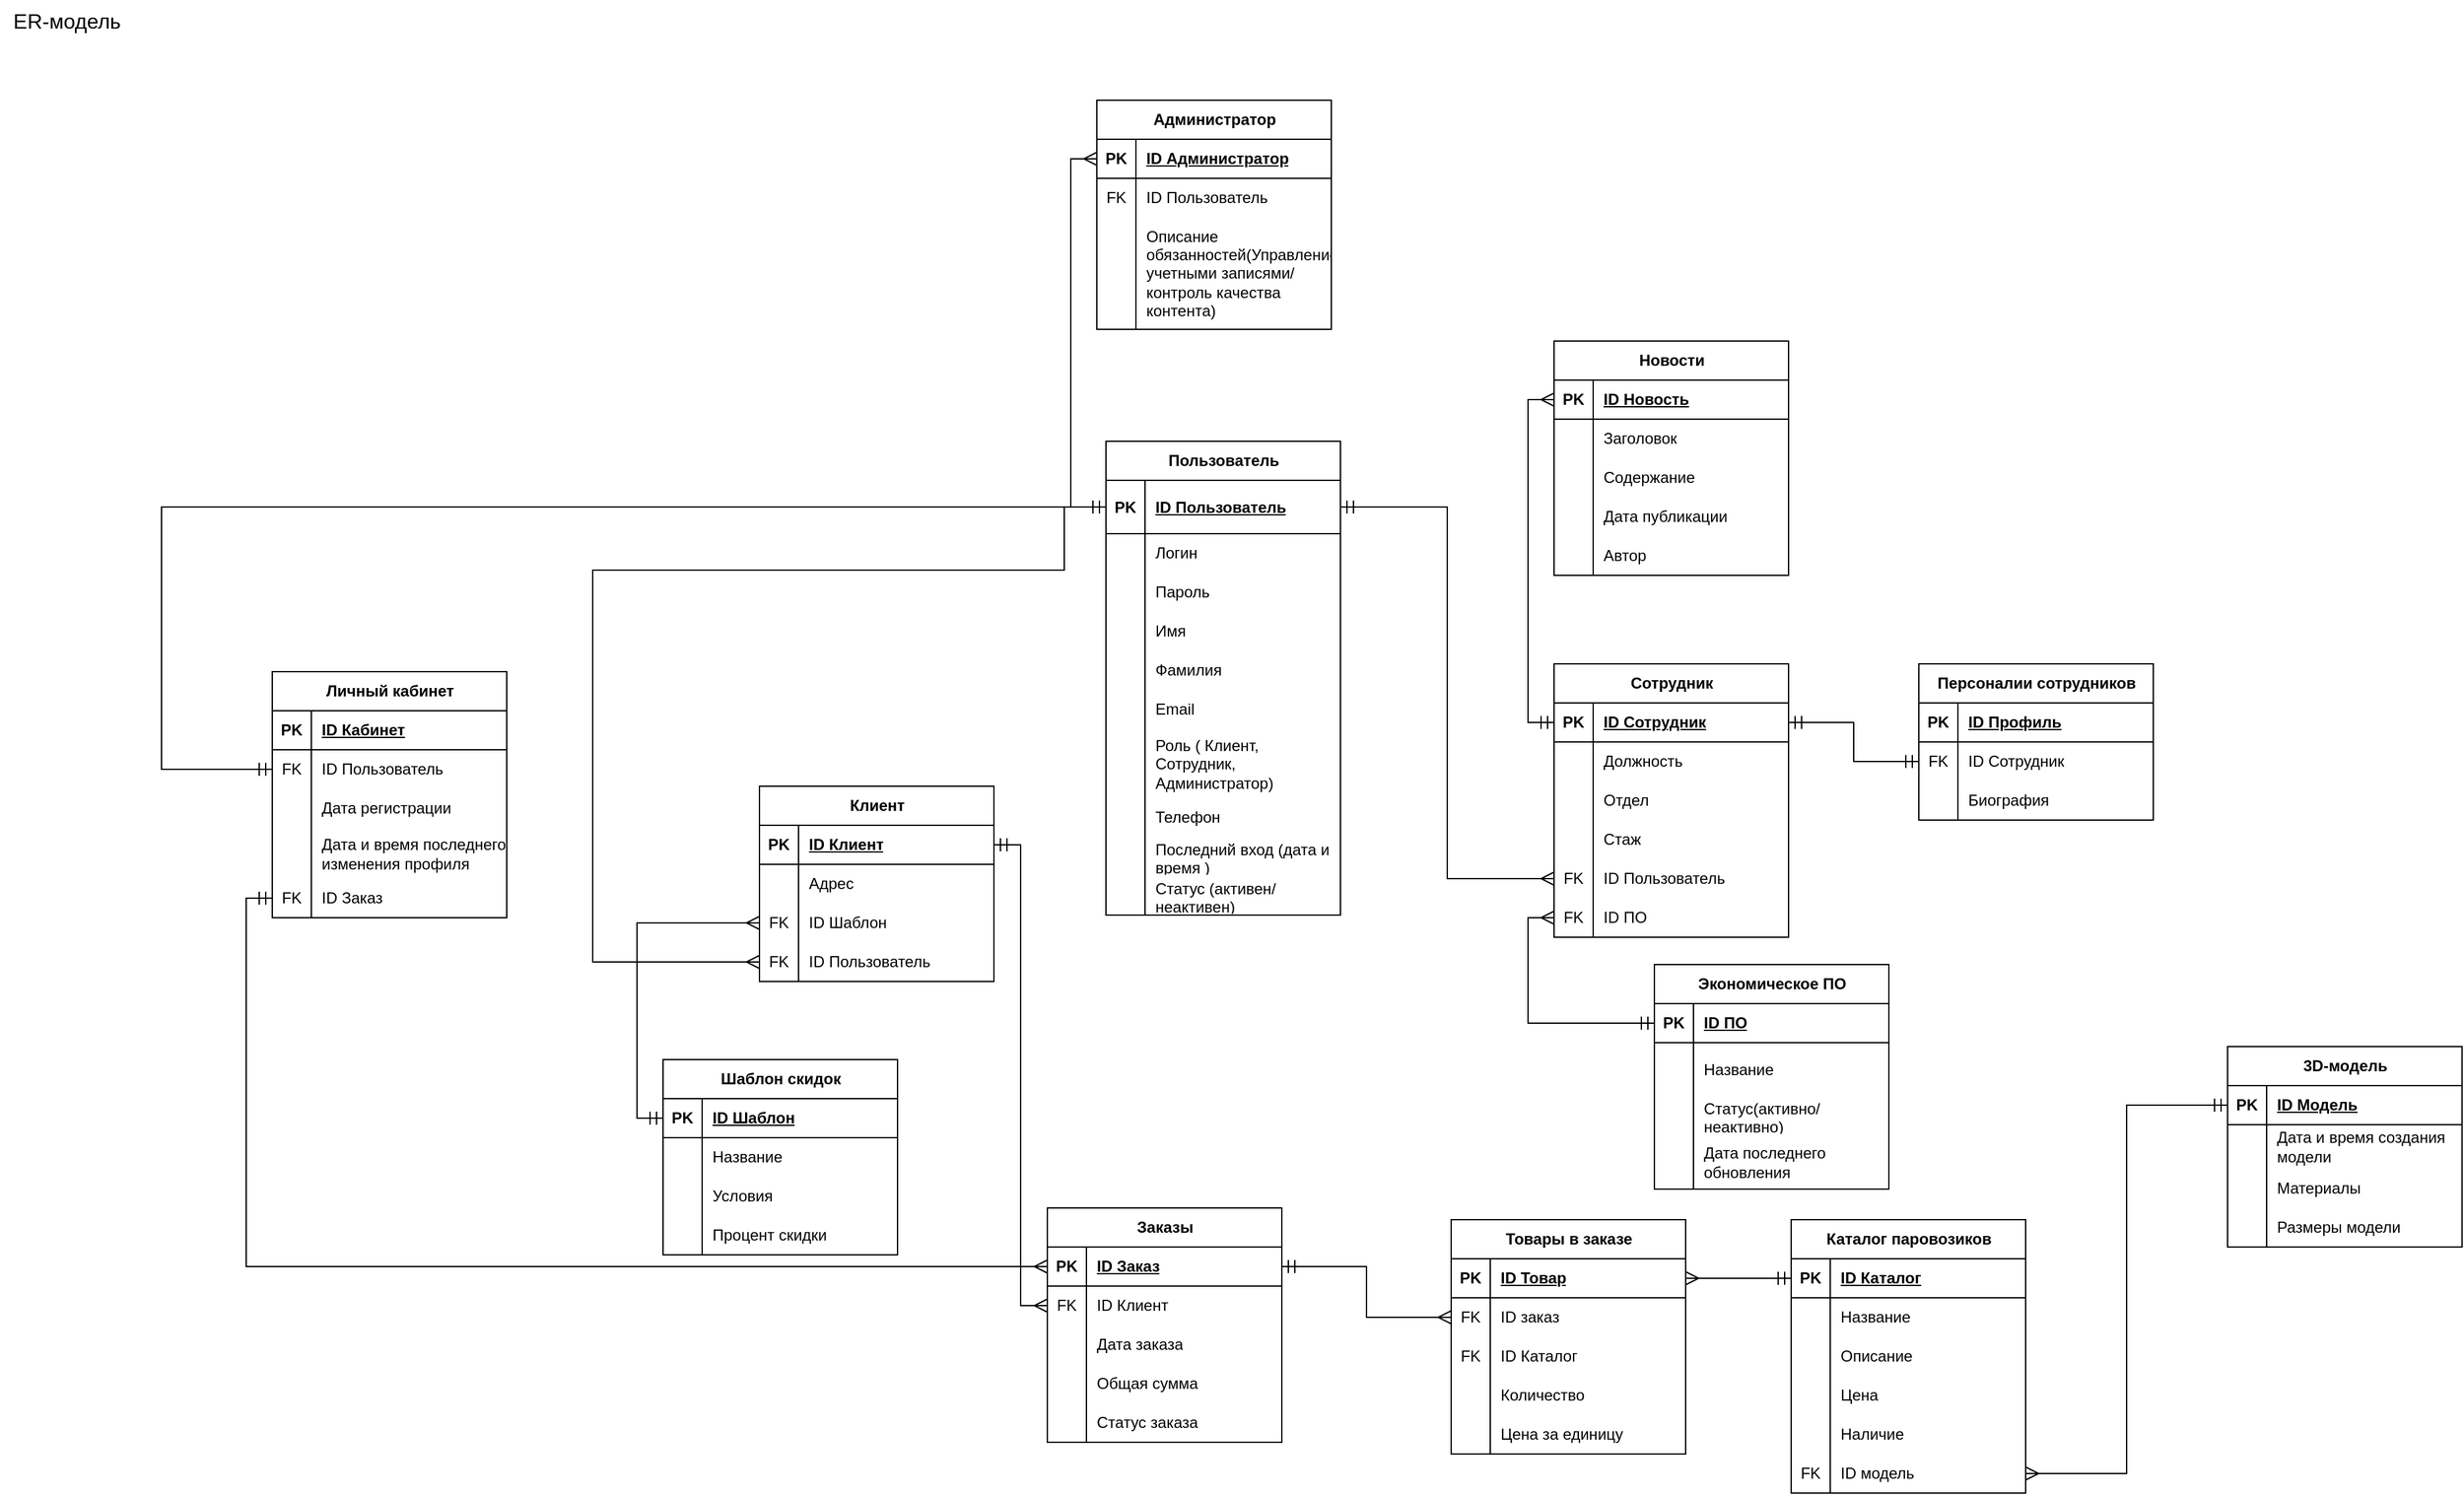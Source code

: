 <mxfile version="24.6.4" type="device">
  <diagram name="Страница — 1" id="uzS_liFpMATGjLS7Mo-V">
    <mxGraphModel dx="4138" dy="2255" grid="1" gridSize="10" guides="1" tooltips="1" connect="1" arrows="1" fold="1" page="1" pageScale="1" pageWidth="827" pageHeight="1169" math="0" shadow="0">
      <root>
        <mxCell id="0" />
        <mxCell id="1" parent="0" />
        <mxCell id="ZQhKtjm2_XwhKyKeTJBh-223" value="Пользователь" style="shape=table;startSize=30;container=1;collapsible=1;childLayout=tableLayout;fixedRows=1;rowLines=0;fontStyle=1;align=center;resizeLast=1;html=1;" vertex="1" parent="1">
          <mxGeometry x="-55" y="-317" width="180" height="364" as="geometry" />
        </mxCell>
        <mxCell id="ZQhKtjm2_XwhKyKeTJBh-224" value="" style="shape=tableRow;horizontal=0;startSize=0;swimlaneHead=0;swimlaneBody=0;fillColor=none;collapsible=0;dropTarget=0;points=[[0,0.5],[1,0.5]];portConstraint=eastwest;top=0;left=0;right=0;bottom=1;" vertex="1" parent="ZQhKtjm2_XwhKyKeTJBh-223">
          <mxGeometry y="30" width="180" height="41" as="geometry" />
        </mxCell>
        <mxCell id="ZQhKtjm2_XwhKyKeTJBh-225" value="PK" style="shape=partialRectangle;connectable=0;fillColor=none;top=0;left=0;bottom=0;right=0;fontStyle=1;overflow=hidden;whiteSpace=wrap;html=1;" vertex="1" parent="ZQhKtjm2_XwhKyKeTJBh-224">
          <mxGeometry width="30" height="41" as="geometry">
            <mxRectangle width="30" height="41" as="alternateBounds" />
          </mxGeometry>
        </mxCell>
        <mxCell id="ZQhKtjm2_XwhKyKeTJBh-226" value="ID Пользователь" style="shape=partialRectangle;connectable=0;fillColor=none;top=0;left=0;bottom=0;right=0;align=left;spacingLeft=6;fontStyle=5;overflow=hidden;whiteSpace=wrap;html=1;" vertex="1" parent="ZQhKtjm2_XwhKyKeTJBh-224">
          <mxGeometry x="30" width="150" height="41" as="geometry">
            <mxRectangle width="150" height="41" as="alternateBounds" />
          </mxGeometry>
        </mxCell>
        <mxCell id="ZQhKtjm2_XwhKyKeTJBh-227" value="" style="shape=tableRow;horizontal=0;startSize=0;swimlaneHead=0;swimlaneBody=0;fillColor=none;collapsible=0;dropTarget=0;points=[[0,0.5],[1,0.5]];portConstraint=eastwest;top=0;left=0;right=0;bottom=0;" vertex="1" parent="ZQhKtjm2_XwhKyKeTJBh-223">
          <mxGeometry y="71" width="180" height="30" as="geometry" />
        </mxCell>
        <mxCell id="ZQhKtjm2_XwhKyKeTJBh-228" value="" style="shape=partialRectangle;connectable=0;fillColor=none;top=0;left=0;bottom=0;right=0;editable=1;overflow=hidden;whiteSpace=wrap;html=1;" vertex="1" parent="ZQhKtjm2_XwhKyKeTJBh-227">
          <mxGeometry width="30" height="30" as="geometry">
            <mxRectangle width="30" height="30" as="alternateBounds" />
          </mxGeometry>
        </mxCell>
        <mxCell id="ZQhKtjm2_XwhKyKeTJBh-229" value="Логин" style="shape=partialRectangle;connectable=0;fillColor=none;top=0;left=0;bottom=0;right=0;align=left;spacingLeft=6;overflow=hidden;whiteSpace=wrap;html=1;" vertex="1" parent="ZQhKtjm2_XwhKyKeTJBh-227">
          <mxGeometry x="30" width="150" height="30" as="geometry">
            <mxRectangle width="150" height="30" as="alternateBounds" />
          </mxGeometry>
        </mxCell>
        <mxCell id="ZQhKtjm2_XwhKyKeTJBh-230" value="" style="shape=tableRow;horizontal=0;startSize=0;swimlaneHead=0;swimlaneBody=0;fillColor=none;collapsible=0;dropTarget=0;points=[[0,0.5],[1,0.5]];portConstraint=eastwest;top=0;left=0;right=0;bottom=0;" vertex="1" parent="ZQhKtjm2_XwhKyKeTJBh-223">
          <mxGeometry y="101" width="180" height="30" as="geometry" />
        </mxCell>
        <mxCell id="ZQhKtjm2_XwhKyKeTJBh-231" value="" style="shape=partialRectangle;connectable=0;fillColor=none;top=0;left=0;bottom=0;right=0;editable=1;overflow=hidden;whiteSpace=wrap;html=1;" vertex="1" parent="ZQhKtjm2_XwhKyKeTJBh-230">
          <mxGeometry width="30" height="30" as="geometry">
            <mxRectangle width="30" height="30" as="alternateBounds" />
          </mxGeometry>
        </mxCell>
        <mxCell id="ZQhKtjm2_XwhKyKeTJBh-232" value="Пароль" style="shape=partialRectangle;connectable=0;fillColor=none;top=0;left=0;bottom=0;right=0;align=left;spacingLeft=6;overflow=hidden;whiteSpace=wrap;html=1;" vertex="1" parent="ZQhKtjm2_XwhKyKeTJBh-230">
          <mxGeometry x="30" width="150" height="30" as="geometry">
            <mxRectangle width="150" height="30" as="alternateBounds" />
          </mxGeometry>
        </mxCell>
        <mxCell id="ZQhKtjm2_XwhKyKeTJBh-233" value="" style="shape=tableRow;horizontal=0;startSize=0;swimlaneHead=0;swimlaneBody=0;fillColor=none;collapsible=0;dropTarget=0;points=[[0,0.5],[1,0.5]];portConstraint=eastwest;top=0;left=0;right=0;bottom=0;" vertex="1" parent="ZQhKtjm2_XwhKyKeTJBh-223">
          <mxGeometry y="131" width="180" height="30" as="geometry" />
        </mxCell>
        <mxCell id="ZQhKtjm2_XwhKyKeTJBh-234" value="" style="shape=partialRectangle;connectable=0;fillColor=none;top=0;left=0;bottom=0;right=0;editable=1;overflow=hidden;whiteSpace=wrap;html=1;" vertex="1" parent="ZQhKtjm2_XwhKyKeTJBh-233">
          <mxGeometry width="30" height="30" as="geometry">
            <mxRectangle width="30" height="30" as="alternateBounds" />
          </mxGeometry>
        </mxCell>
        <mxCell id="ZQhKtjm2_XwhKyKeTJBh-235" value="Имя" style="shape=partialRectangle;connectable=0;fillColor=none;top=0;left=0;bottom=0;right=0;align=left;spacingLeft=6;overflow=hidden;whiteSpace=wrap;html=1;" vertex="1" parent="ZQhKtjm2_XwhKyKeTJBh-233">
          <mxGeometry x="30" width="150" height="30" as="geometry">
            <mxRectangle width="150" height="30" as="alternateBounds" />
          </mxGeometry>
        </mxCell>
        <mxCell id="ZQhKtjm2_XwhKyKeTJBh-236" value="" style="shape=tableRow;horizontal=0;startSize=0;swimlaneHead=0;swimlaneBody=0;fillColor=none;collapsible=0;dropTarget=0;points=[[0,0.5],[1,0.5]];portConstraint=eastwest;top=0;left=0;right=0;bottom=0;" vertex="1" parent="ZQhKtjm2_XwhKyKeTJBh-223">
          <mxGeometry y="161" width="180" height="30" as="geometry" />
        </mxCell>
        <mxCell id="ZQhKtjm2_XwhKyKeTJBh-237" value="" style="shape=partialRectangle;connectable=0;fillColor=none;top=0;left=0;bottom=0;right=0;editable=1;overflow=hidden;whiteSpace=wrap;html=1;" vertex="1" parent="ZQhKtjm2_XwhKyKeTJBh-236">
          <mxGeometry width="30" height="30" as="geometry">
            <mxRectangle width="30" height="30" as="alternateBounds" />
          </mxGeometry>
        </mxCell>
        <mxCell id="ZQhKtjm2_XwhKyKeTJBh-238" value="Фамилия" style="shape=partialRectangle;connectable=0;fillColor=none;top=0;left=0;bottom=0;right=0;align=left;spacingLeft=6;overflow=hidden;whiteSpace=wrap;html=1;" vertex="1" parent="ZQhKtjm2_XwhKyKeTJBh-236">
          <mxGeometry x="30" width="150" height="30" as="geometry">
            <mxRectangle width="150" height="30" as="alternateBounds" />
          </mxGeometry>
        </mxCell>
        <mxCell id="ZQhKtjm2_XwhKyKeTJBh-239" value="" style="shape=tableRow;horizontal=0;startSize=0;swimlaneHead=0;swimlaneBody=0;fillColor=none;collapsible=0;dropTarget=0;points=[[0,0.5],[1,0.5]];portConstraint=eastwest;top=0;left=0;right=0;bottom=0;" vertex="1" parent="ZQhKtjm2_XwhKyKeTJBh-223">
          <mxGeometry y="191" width="180" height="30" as="geometry" />
        </mxCell>
        <mxCell id="ZQhKtjm2_XwhKyKeTJBh-240" value="" style="shape=partialRectangle;connectable=0;fillColor=none;top=0;left=0;bottom=0;right=0;editable=1;overflow=hidden;whiteSpace=wrap;html=1;" vertex="1" parent="ZQhKtjm2_XwhKyKeTJBh-239">
          <mxGeometry width="30" height="30" as="geometry">
            <mxRectangle width="30" height="30" as="alternateBounds" />
          </mxGeometry>
        </mxCell>
        <mxCell id="ZQhKtjm2_XwhKyKeTJBh-241" value="Email" style="shape=partialRectangle;connectable=0;fillColor=none;top=0;left=0;bottom=0;right=0;align=left;spacingLeft=6;overflow=hidden;whiteSpace=wrap;html=1;" vertex="1" parent="ZQhKtjm2_XwhKyKeTJBh-239">
          <mxGeometry x="30" width="150" height="30" as="geometry">
            <mxRectangle width="150" height="30" as="alternateBounds" />
          </mxGeometry>
        </mxCell>
        <mxCell id="ZQhKtjm2_XwhKyKeTJBh-242" value="" style="shape=tableRow;horizontal=0;startSize=0;swimlaneHead=0;swimlaneBody=0;fillColor=none;collapsible=0;dropTarget=0;points=[[0,0.5],[1,0.5]];portConstraint=eastwest;top=0;left=0;right=0;bottom=0;" vertex="1" parent="ZQhKtjm2_XwhKyKeTJBh-223">
          <mxGeometry y="221" width="180" height="53" as="geometry" />
        </mxCell>
        <mxCell id="ZQhKtjm2_XwhKyKeTJBh-243" value="" style="shape=partialRectangle;connectable=0;fillColor=none;top=0;left=0;bottom=0;right=0;editable=1;overflow=hidden;whiteSpace=wrap;html=1;" vertex="1" parent="ZQhKtjm2_XwhKyKeTJBh-242">
          <mxGeometry width="30" height="53" as="geometry">
            <mxRectangle width="30" height="53" as="alternateBounds" />
          </mxGeometry>
        </mxCell>
        <mxCell id="ZQhKtjm2_XwhKyKeTJBh-244" value="Роль ( Клиент, Сотрудник, Администратор)" style="shape=partialRectangle;connectable=0;fillColor=none;top=0;left=0;bottom=0;right=0;align=left;spacingLeft=6;overflow=hidden;whiteSpace=wrap;html=1;" vertex="1" parent="ZQhKtjm2_XwhKyKeTJBh-242">
          <mxGeometry x="30" width="150" height="53" as="geometry">
            <mxRectangle width="150" height="53" as="alternateBounds" />
          </mxGeometry>
        </mxCell>
        <mxCell id="ZQhKtjm2_XwhKyKeTJBh-245" value="" style="shape=tableRow;horizontal=0;startSize=0;swimlaneHead=0;swimlaneBody=0;fillColor=none;collapsible=0;dropTarget=0;points=[[0,0.5],[1,0.5]];portConstraint=eastwest;top=0;left=0;right=0;bottom=0;" vertex="1" parent="ZQhKtjm2_XwhKyKeTJBh-223">
          <mxGeometry y="274" width="180" height="30" as="geometry" />
        </mxCell>
        <mxCell id="ZQhKtjm2_XwhKyKeTJBh-246" value="" style="shape=partialRectangle;connectable=0;fillColor=none;top=0;left=0;bottom=0;right=0;editable=1;overflow=hidden;whiteSpace=wrap;html=1;" vertex="1" parent="ZQhKtjm2_XwhKyKeTJBh-245">
          <mxGeometry width="30" height="30" as="geometry">
            <mxRectangle width="30" height="30" as="alternateBounds" />
          </mxGeometry>
        </mxCell>
        <mxCell id="ZQhKtjm2_XwhKyKeTJBh-247" value="Телефон" style="shape=partialRectangle;connectable=0;fillColor=none;top=0;left=0;bottom=0;right=0;align=left;spacingLeft=6;overflow=hidden;whiteSpace=wrap;html=1;" vertex="1" parent="ZQhKtjm2_XwhKyKeTJBh-245">
          <mxGeometry x="30" width="150" height="30" as="geometry">
            <mxRectangle width="150" height="30" as="alternateBounds" />
          </mxGeometry>
        </mxCell>
        <mxCell id="ZQhKtjm2_XwhKyKeTJBh-248" value="" style="shape=tableRow;horizontal=0;startSize=0;swimlaneHead=0;swimlaneBody=0;fillColor=none;collapsible=0;dropTarget=0;points=[[0,0.5],[1,0.5]];portConstraint=eastwest;top=0;left=0;right=0;bottom=0;" vertex="1" parent="ZQhKtjm2_XwhKyKeTJBh-223">
          <mxGeometry y="304" width="180" height="30" as="geometry" />
        </mxCell>
        <mxCell id="ZQhKtjm2_XwhKyKeTJBh-249" value="" style="shape=partialRectangle;connectable=0;fillColor=none;top=0;left=0;bottom=0;right=0;editable=1;overflow=hidden;whiteSpace=wrap;html=1;" vertex="1" parent="ZQhKtjm2_XwhKyKeTJBh-248">
          <mxGeometry width="30" height="30" as="geometry">
            <mxRectangle width="30" height="30" as="alternateBounds" />
          </mxGeometry>
        </mxCell>
        <mxCell id="ZQhKtjm2_XwhKyKeTJBh-250" value="Последний вход (дата и время )" style="shape=partialRectangle;connectable=0;fillColor=none;top=0;left=0;bottom=0;right=0;align=left;spacingLeft=6;overflow=hidden;whiteSpace=wrap;html=1;" vertex="1" parent="ZQhKtjm2_XwhKyKeTJBh-248">
          <mxGeometry x="30" width="150" height="30" as="geometry">
            <mxRectangle width="150" height="30" as="alternateBounds" />
          </mxGeometry>
        </mxCell>
        <mxCell id="ZQhKtjm2_XwhKyKeTJBh-251" value="" style="shape=tableRow;horizontal=0;startSize=0;swimlaneHead=0;swimlaneBody=0;fillColor=none;collapsible=0;dropTarget=0;points=[[0,0.5],[1,0.5]];portConstraint=eastwest;top=0;left=0;right=0;bottom=0;" vertex="1" parent="ZQhKtjm2_XwhKyKeTJBh-223">
          <mxGeometry y="334" width="180" height="30" as="geometry" />
        </mxCell>
        <mxCell id="ZQhKtjm2_XwhKyKeTJBh-252" value="" style="shape=partialRectangle;connectable=0;fillColor=none;top=0;left=0;bottom=0;right=0;editable=1;overflow=hidden;whiteSpace=wrap;html=1;" vertex="1" parent="ZQhKtjm2_XwhKyKeTJBh-251">
          <mxGeometry width="30" height="30" as="geometry">
            <mxRectangle width="30" height="30" as="alternateBounds" />
          </mxGeometry>
        </mxCell>
        <mxCell id="ZQhKtjm2_XwhKyKeTJBh-253" value="Статус (активен/неактивен)" style="shape=partialRectangle;connectable=0;fillColor=none;top=0;left=0;bottom=0;right=0;align=left;spacingLeft=6;overflow=hidden;whiteSpace=wrap;html=1;" vertex="1" parent="ZQhKtjm2_XwhKyKeTJBh-251">
          <mxGeometry x="30" width="150" height="30" as="geometry">
            <mxRectangle width="150" height="30" as="alternateBounds" />
          </mxGeometry>
        </mxCell>
        <mxCell id="ZQhKtjm2_XwhKyKeTJBh-254" value="Новости" style="shape=table;startSize=30;container=1;collapsible=1;childLayout=tableLayout;fixedRows=1;rowLines=0;fontStyle=1;align=center;resizeLast=1;html=1;" vertex="1" parent="1">
          <mxGeometry x="289" y="-394" width="180" height="180" as="geometry" />
        </mxCell>
        <mxCell id="ZQhKtjm2_XwhKyKeTJBh-255" value="" style="shape=tableRow;horizontal=0;startSize=0;swimlaneHead=0;swimlaneBody=0;fillColor=none;collapsible=0;dropTarget=0;points=[[0,0.5],[1,0.5]];portConstraint=eastwest;top=0;left=0;right=0;bottom=1;" vertex="1" parent="ZQhKtjm2_XwhKyKeTJBh-254">
          <mxGeometry y="30" width="180" height="30" as="geometry" />
        </mxCell>
        <mxCell id="ZQhKtjm2_XwhKyKeTJBh-256" value="PK" style="shape=partialRectangle;connectable=0;fillColor=none;top=0;left=0;bottom=0;right=0;fontStyle=1;overflow=hidden;whiteSpace=wrap;html=1;" vertex="1" parent="ZQhKtjm2_XwhKyKeTJBh-255">
          <mxGeometry width="30" height="30" as="geometry">
            <mxRectangle width="30" height="30" as="alternateBounds" />
          </mxGeometry>
        </mxCell>
        <mxCell id="ZQhKtjm2_XwhKyKeTJBh-257" value="ID Новость" style="shape=partialRectangle;connectable=0;fillColor=none;top=0;left=0;bottom=0;right=0;align=left;spacingLeft=6;fontStyle=5;overflow=hidden;whiteSpace=wrap;html=1;" vertex="1" parent="ZQhKtjm2_XwhKyKeTJBh-255">
          <mxGeometry x="30" width="150" height="30" as="geometry">
            <mxRectangle width="150" height="30" as="alternateBounds" />
          </mxGeometry>
        </mxCell>
        <mxCell id="ZQhKtjm2_XwhKyKeTJBh-258" value="" style="shape=tableRow;horizontal=0;startSize=0;swimlaneHead=0;swimlaneBody=0;fillColor=none;collapsible=0;dropTarget=0;points=[[0,0.5],[1,0.5]];portConstraint=eastwest;top=0;left=0;right=0;bottom=0;" vertex="1" parent="ZQhKtjm2_XwhKyKeTJBh-254">
          <mxGeometry y="60" width="180" height="30" as="geometry" />
        </mxCell>
        <mxCell id="ZQhKtjm2_XwhKyKeTJBh-259" value="" style="shape=partialRectangle;connectable=0;fillColor=none;top=0;left=0;bottom=0;right=0;editable=1;overflow=hidden;whiteSpace=wrap;html=1;" vertex="1" parent="ZQhKtjm2_XwhKyKeTJBh-258">
          <mxGeometry width="30" height="30" as="geometry">
            <mxRectangle width="30" height="30" as="alternateBounds" />
          </mxGeometry>
        </mxCell>
        <mxCell id="ZQhKtjm2_XwhKyKeTJBh-260" value="Заголовок" style="shape=partialRectangle;connectable=0;fillColor=none;top=0;left=0;bottom=0;right=0;align=left;spacingLeft=6;overflow=hidden;whiteSpace=wrap;html=1;" vertex="1" parent="ZQhKtjm2_XwhKyKeTJBh-258">
          <mxGeometry x="30" width="150" height="30" as="geometry">
            <mxRectangle width="150" height="30" as="alternateBounds" />
          </mxGeometry>
        </mxCell>
        <mxCell id="ZQhKtjm2_XwhKyKeTJBh-261" value="" style="shape=tableRow;horizontal=0;startSize=0;swimlaneHead=0;swimlaneBody=0;fillColor=none;collapsible=0;dropTarget=0;points=[[0,0.5],[1,0.5]];portConstraint=eastwest;top=0;left=0;right=0;bottom=0;" vertex="1" parent="ZQhKtjm2_XwhKyKeTJBh-254">
          <mxGeometry y="90" width="180" height="30" as="geometry" />
        </mxCell>
        <mxCell id="ZQhKtjm2_XwhKyKeTJBh-262" value="" style="shape=partialRectangle;connectable=0;fillColor=none;top=0;left=0;bottom=0;right=0;editable=1;overflow=hidden;whiteSpace=wrap;html=1;" vertex="1" parent="ZQhKtjm2_XwhKyKeTJBh-261">
          <mxGeometry width="30" height="30" as="geometry">
            <mxRectangle width="30" height="30" as="alternateBounds" />
          </mxGeometry>
        </mxCell>
        <mxCell id="ZQhKtjm2_XwhKyKeTJBh-263" value="Содержание" style="shape=partialRectangle;connectable=0;fillColor=none;top=0;left=0;bottom=0;right=0;align=left;spacingLeft=6;overflow=hidden;whiteSpace=wrap;html=1;" vertex="1" parent="ZQhKtjm2_XwhKyKeTJBh-261">
          <mxGeometry x="30" width="150" height="30" as="geometry">
            <mxRectangle width="150" height="30" as="alternateBounds" />
          </mxGeometry>
        </mxCell>
        <mxCell id="ZQhKtjm2_XwhKyKeTJBh-264" value="" style="shape=tableRow;horizontal=0;startSize=0;swimlaneHead=0;swimlaneBody=0;fillColor=none;collapsible=0;dropTarget=0;points=[[0,0.5],[1,0.5]];portConstraint=eastwest;top=0;left=0;right=0;bottom=0;" vertex="1" parent="ZQhKtjm2_XwhKyKeTJBh-254">
          <mxGeometry y="120" width="180" height="30" as="geometry" />
        </mxCell>
        <mxCell id="ZQhKtjm2_XwhKyKeTJBh-265" value="" style="shape=partialRectangle;connectable=0;fillColor=none;top=0;left=0;bottom=0;right=0;editable=1;overflow=hidden;whiteSpace=wrap;html=1;" vertex="1" parent="ZQhKtjm2_XwhKyKeTJBh-264">
          <mxGeometry width="30" height="30" as="geometry">
            <mxRectangle width="30" height="30" as="alternateBounds" />
          </mxGeometry>
        </mxCell>
        <mxCell id="ZQhKtjm2_XwhKyKeTJBh-266" value="Дата публикации" style="shape=partialRectangle;connectable=0;fillColor=none;top=0;left=0;bottom=0;right=0;align=left;spacingLeft=6;overflow=hidden;whiteSpace=wrap;html=1;" vertex="1" parent="ZQhKtjm2_XwhKyKeTJBh-264">
          <mxGeometry x="30" width="150" height="30" as="geometry">
            <mxRectangle width="150" height="30" as="alternateBounds" />
          </mxGeometry>
        </mxCell>
        <mxCell id="ZQhKtjm2_XwhKyKeTJBh-267" value="" style="shape=tableRow;horizontal=0;startSize=0;swimlaneHead=0;swimlaneBody=0;fillColor=none;collapsible=0;dropTarget=0;points=[[0,0.5],[1,0.5]];portConstraint=eastwest;top=0;left=0;right=0;bottom=0;" vertex="1" parent="ZQhKtjm2_XwhKyKeTJBh-254">
          <mxGeometry y="150" width="180" height="30" as="geometry" />
        </mxCell>
        <mxCell id="ZQhKtjm2_XwhKyKeTJBh-268" value="" style="shape=partialRectangle;connectable=0;fillColor=none;top=0;left=0;bottom=0;right=0;editable=1;overflow=hidden;whiteSpace=wrap;html=1;" vertex="1" parent="ZQhKtjm2_XwhKyKeTJBh-267">
          <mxGeometry width="30" height="30" as="geometry">
            <mxRectangle width="30" height="30" as="alternateBounds" />
          </mxGeometry>
        </mxCell>
        <mxCell id="ZQhKtjm2_XwhKyKeTJBh-269" value="Автор" style="shape=partialRectangle;connectable=0;fillColor=none;top=0;left=0;bottom=0;right=0;align=left;spacingLeft=6;overflow=hidden;whiteSpace=wrap;html=1;" vertex="1" parent="ZQhKtjm2_XwhKyKeTJBh-267">
          <mxGeometry x="30" width="150" height="30" as="geometry">
            <mxRectangle width="150" height="30" as="alternateBounds" />
          </mxGeometry>
        </mxCell>
        <mxCell id="ZQhKtjm2_XwhKyKeTJBh-270" value="Клиент" style="shape=table;startSize=30;container=1;collapsible=1;childLayout=tableLayout;fixedRows=1;rowLines=0;fontStyle=1;align=center;resizeLast=1;html=1;" vertex="1" parent="1">
          <mxGeometry x="-321" y="-52" width="180" height="150" as="geometry" />
        </mxCell>
        <mxCell id="ZQhKtjm2_XwhKyKeTJBh-271" value="" style="shape=tableRow;horizontal=0;startSize=0;swimlaneHead=0;swimlaneBody=0;fillColor=none;collapsible=0;dropTarget=0;points=[[0,0.5],[1,0.5]];portConstraint=eastwest;top=0;left=0;right=0;bottom=1;" vertex="1" parent="ZQhKtjm2_XwhKyKeTJBh-270">
          <mxGeometry y="30" width="180" height="30" as="geometry" />
        </mxCell>
        <mxCell id="ZQhKtjm2_XwhKyKeTJBh-272" value="PK" style="shape=partialRectangle;connectable=0;fillColor=none;top=0;left=0;bottom=0;right=0;fontStyle=1;overflow=hidden;whiteSpace=wrap;html=1;" vertex="1" parent="ZQhKtjm2_XwhKyKeTJBh-271">
          <mxGeometry width="30" height="30" as="geometry">
            <mxRectangle width="30" height="30" as="alternateBounds" />
          </mxGeometry>
        </mxCell>
        <mxCell id="ZQhKtjm2_XwhKyKeTJBh-273" value="ID Клиент" style="shape=partialRectangle;connectable=0;fillColor=none;top=0;left=0;bottom=0;right=0;align=left;spacingLeft=6;fontStyle=5;overflow=hidden;whiteSpace=wrap;html=1;" vertex="1" parent="ZQhKtjm2_XwhKyKeTJBh-271">
          <mxGeometry x="30" width="150" height="30" as="geometry">
            <mxRectangle width="150" height="30" as="alternateBounds" />
          </mxGeometry>
        </mxCell>
        <mxCell id="ZQhKtjm2_XwhKyKeTJBh-274" value="" style="shape=tableRow;horizontal=0;startSize=0;swimlaneHead=0;swimlaneBody=0;fillColor=none;collapsible=0;dropTarget=0;points=[[0,0.5],[1,0.5]];portConstraint=eastwest;top=0;left=0;right=0;bottom=0;" vertex="1" parent="ZQhKtjm2_XwhKyKeTJBh-270">
          <mxGeometry y="60" width="180" height="30" as="geometry" />
        </mxCell>
        <mxCell id="ZQhKtjm2_XwhKyKeTJBh-275" value="" style="shape=partialRectangle;connectable=0;fillColor=none;top=0;left=0;bottom=0;right=0;editable=1;overflow=hidden;whiteSpace=wrap;html=1;" vertex="1" parent="ZQhKtjm2_XwhKyKeTJBh-274">
          <mxGeometry width="30" height="30" as="geometry">
            <mxRectangle width="30" height="30" as="alternateBounds" />
          </mxGeometry>
        </mxCell>
        <mxCell id="ZQhKtjm2_XwhKyKeTJBh-276" value="Адрес" style="shape=partialRectangle;connectable=0;fillColor=none;top=0;left=0;bottom=0;right=0;align=left;spacingLeft=6;overflow=hidden;whiteSpace=wrap;html=1;" vertex="1" parent="ZQhKtjm2_XwhKyKeTJBh-274">
          <mxGeometry x="30" width="150" height="30" as="geometry">
            <mxRectangle width="150" height="30" as="alternateBounds" />
          </mxGeometry>
        </mxCell>
        <mxCell id="ZQhKtjm2_XwhKyKeTJBh-277" value="" style="shape=tableRow;horizontal=0;startSize=0;swimlaneHead=0;swimlaneBody=0;fillColor=none;collapsible=0;dropTarget=0;points=[[0,0.5],[1,0.5]];portConstraint=eastwest;top=0;left=0;right=0;bottom=0;" vertex="1" parent="ZQhKtjm2_XwhKyKeTJBh-270">
          <mxGeometry y="90" width="180" height="30" as="geometry" />
        </mxCell>
        <mxCell id="ZQhKtjm2_XwhKyKeTJBh-278" value="FK" style="shape=partialRectangle;connectable=0;fillColor=none;top=0;left=0;bottom=0;right=0;editable=1;overflow=hidden;whiteSpace=wrap;html=1;" vertex="1" parent="ZQhKtjm2_XwhKyKeTJBh-277">
          <mxGeometry width="30" height="30" as="geometry">
            <mxRectangle width="30" height="30" as="alternateBounds" />
          </mxGeometry>
        </mxCell>
        <mxCell id="ZQhKtjm2_XwhKyKeTJBh-279" value="ID Шаблон" style="shape=partialRectangle;connectable=0;fillColor=none;top=0;left=0;bottom=0;right=0;align=left;spacingLeft=6;overflow=hidden;whiteSpace=wrap;html=1;" vertex="1" parent="ZQhKtjm2_XwhKyKeTJBh-277">
          <mxGeometry x="30" width="150" height="30" as="geometry">
            <mxRectangle width="150" height="30" as="alternateBounds" />
          </mxGeometry>
        </mxCell>
        <mxCell id="ZQhKtjm2_XwhKyKeTJBh-280" value="" style="shape=tableRow;horizontal=0;startSize=0;swimlaneHead=0;swimlaneBody=0;fillColor=none;collapsible=0;dropTarget=0;points=[[0,0.5],[1,0.5]];portConstraint=eastwest;top=0;left=0;right=0;bottom=0;" vertex="1" parent="ZQhKtjm2_XwhKyKeTJBh-270">
          <mxGeometry y="120" width="180" height="30" as="geometry" />
        </mxCell>
        <mxCell id="ZQhKtjm2_XwhKyKeTJBh-281" value="FK" style="shape=partialRectangle;connectable=0;fillColor=none;top=0;left=0;bottom=0;right=0;editable=1;overflow=hidden;whiteSpace=wrap;html=1;" vertex="1" parent="ZQhKtjm2_XwhKyKeTJBh-280">
          <mxGeometry width="30" height="30" as="geometry">
            <mxRectangle width="30" height="30" as="alternateBounds" />
          </mxGeometry>
        </mxCell>
        <mxCell id="ZQhKtjm2_XwhKyKeTJBh-282" value="ID Пользователь" style="shape=partialRectangle;connectable=0;fillColor=none;top=0;left=0;bottom=0;right=0;align=left;spacingLeft=6;overflow=hidden;whiteSpace=wrap;html=1;" vertex="1" parent="ZQhKtjm2_XwhKyKeTJBh-280">
          <mxGeometry x="30" width="150" height="30" as="geometry">
            <mxRectangle width="150" height="30" as="alternateBounds" />
          </mxGeometry>
        </mxCell>
        <mxCell id="ZQhKtjm2_XwhKyKeTJBh-283" value="Сотрудник" style="shape=table;startSize=30;container=1;collapsible=1;childLayout=tableLayout;fixedRows=1;rowLines=0;fontStyle=1;align=center;resizeLast=1;html=1;" vertex="1" parent="1">
          <mxGeometry x="289" y="-146" width="180" height="210" as="geometry" />
        </mxCell>
        <mxCell id="ZQhKtjm2_XwhKyKeTJBh-284" value="" style="shape=tableRow;horizontal=0;startSize=0;swimlaneHead=0;swimlaneBody=0;fillColor=none;collapsible=0;dropTarget=0;points=[[0,0.5],[1,0.5]];portConstraint=eastwest;top=0;left=0;right=0;bottom=1;" vertex="1" parent="ZQhKtjm2_XwhKyKeTJBh-283">
          <mxGeometry y="30" width="180" height="30" as="geometry" />
        </mxCell>
        <mxCell id="ZQhKtjm2_XwhKyKeTJBh-285" value="PK" style="shape=partialRectangle;connectable=0;fillColor=none;top=0;left=0;bottom=0;right=0;fontStyle=1;overflow=hidden;whiteSpace=wrap;html=1;" vertex="1" parent="ZQhKtjm2_XwhKyKeTJBh-284">
          <mxGeometry width="30" height="30" as="geometry">
            <mxRectangle width="30" height="30" as="alternateBounds" />
          </mxGeometry>
        </mxCell>
        <mxCell id="ZQhKtjm2_XwhKyKeTJBh-286" value="ID Сотрудник" style="shape=partialRectangle;connectable=0;fillColor=none;top=0;left=0;bottom=0;right=0;align=left;spacingLeft=6;fontStyle=5;overflow=hidden;whiteSpace=wrap;html=1;" vertex="1" parent="ZQhKtjm2_XwhKyKeTJBh-284">
          <mxGeometry x="30" width="150" height="30" as="geometry">
            <mxRectangle width="150" height="30" as="alternateBounds" />
          </mxGeometry>
        </mxCell>
        <mxCell id="ZQhKtjm2_XwhKyKeTJBh-287" value="" style="shape=tableRow;horizontal=0;startSize=0;swimlaneHead=0;swimlaneBody=0;fillColor=none;collapsible=0;dropTarget=0;points=[[0,0.5],[1,0.5]];portConstraint=eastwest;top=0;left=0;right=0;bottom=0;" vertex="1" parent="ZQhKtjm2_XwhKyKeTJBh-283">
          <mxGeometry y="60" width="180" height="30" as="geometry" />
        </mxCell>
        <mxCell id="ZQhKtjm2_XwhKyKeTJBh-288" value="" style="shape=partialRectangle;connectable=0;fillColor=none;top=0;left=0;bottom=0;right=0;editable=1;overflow=hidden;whiteSpace=wrap;html=1;" vertex="1" parent="ZQhKtjm2_XwhKyKeTJBh-287">
          <mxGeometry width="30" height="30" as="geometry">
            <mxRectangle width="30" height="30" as="alternateBounds" />
          </mxGeometry>
        </mxCell>
        <mxCell id="ZQhKtjm2_XwhKyKeTJBh-289" value="Должность" style="shape=partialRectangle;connectable=0;fillColor=none;top=0;left=0;bottom=0;right=0;align=left;spacingLeft=6;overflow=hidden;whiteSpace=wrap;html=1;" vertex="1" parent="ZQhKtjm2_XwhKyKeTJBh-287">
          <mxGeometry x="30" width="150" height="30" as="geometry">
            <mxRectangle width="150" height="30" as="alternateBounds" />
          </mxGeometry>
        </mxCell>
        <mxCell id="ZQhKtjm2_XwhKyKeTJBh-290" value="" style="shape=tableRow;horizontal=0;startSize=0;swimlaneHead=0;swimlaneBody=0;fillColor=none;collapsible=0;dropTarget=0;points=[[0,0.5],[1,0.5]];portConstraint=eastwest;top=0;left=0;right=0;bottom=0;" vertex="1" parent="ZQhKtjm2_XwhKyKeTJBh-283">
          <mxGeometry y="90" width="180" height="30" as="geometry" />
        </mxCell>
        <mxCell id="ZQhKtjm2_XwhKyKeTJBh-291" value="" style="shape=partialRectangle;connectable=0;fillColor=none;top=0;left=0;bottom=0;right=0;editable=1;overflow=hidden;whiteSpace=wrap;html=1;" vertex="1" parent="ZQhKtjm2_XwhKyKeTJBh-290">
          <mxGeometry width="30" height="30" as="geometry">
            <mxRectangle width="30" height="30" as="alternateBounds" />
          </mxGeometry>
        </mxCell>
        <mxCell id="ZQhKtjm2_XwhKyKeTJBh-292" value="Отдел" style="shape=partialRectangle;connectable=0;fillColor=none;top=0;left=0;bottom=0;right=0;align=left;spacingLeft=6;overflow=hidden;whiteSpace=wrap;html=1;" vertex="1" parent="ZQhKtjm2_XwhKyKeTJBh-290">
          <mxGeometry x="30" width="150" height="30" as="geometry">
            <mxRectangle width="150" height="30" as="alternateBounds" />
          </mxGeometry>
        </mxCell>
        <mxCell id="ZQhKtjm2_XwhKyKeTJBh-293" value="" style="shape=tableRow;horizontal=0;startSize=0;swimlaneHead=0;swimlaneBody=0;fillColor=none;collapsible=0;dropTarget=0;points=[[0,0.5],[1,0.5]];portConstraint=eastwest;top=0;left=0;right=0;bottom=0;" vertex="1" parent="ZQhKtjm2_XwhKyKeTJBh-283">
          <mxGeometry y="120" width="180" height="30" as="geometry" />
        </mxCell>
        <mxCell id="ZQhKtjm2_XwhKyKeTJBh-294" value="" style="shape=partialRectangle;connectable=0;fillColor=none;top=0;left=0;bottom=0;right=0;editable=1;overflow=hidden;whiteSpace=wrap;html=1;" vertex="1" parent="ZQhKtjm2_XwhKyKeTJBh-293">
          <mxGeometry width="30" height="30" as="geometry">
            <mxRectangle width="30" height="30" as="alternateBounds" />
          </mxGeometry>
        </mxCell>
        <mxCell id="ZQhKtjm2_XwhKyKeTJBh-295" value="Стаж" style="shape=partialRectangle;connectable=0;fillColor=none;top=0;left=0;bottom=0;right=0;align=left;spacingLeft=6;overflow=hidden;whiteSpace=wrap;html=1;" vertex="1" parent="ZQhKtjm2_XwhKyKeTJBh-293">
          <mxGeometry x="30" width="150" height="30" as="geometry">
            <mxRectangle width="150" height="30" as="alternateBounds" />
          </mxGeometry>
        </mxCell>
        <mxCell id="ZQhKtjm2_XwhKyKeTJBh-296" value="" style="shape=tableRow;horizontal=0;startSize=0;swimlaneHead=0;swimlaneBody=0;fillColor=none;collapsible=0;dropTarget=0;points=[[0,0.5],[1,0.5]];portConstraint=eastwest;top=0;left=0;right=0;bottom=0;" vertex="1" parent="ZQhKtjm2_XwhKyKeTJBh-283">
          <mxGeometry y="150" width="180" height="30" as="geometry" />
        </mxCell>
        <mxCell id="ZQhKtjm2_XwhKyKeTJBh-297" value="FK" style="shape=partialRectangle;connectable=0;fillColor=none;top=0;left=0;bottom=0;right=0;editable=1;overflow=hidden;whiteSpace=wrap;html=1;" vertex="1" parent="ZQhKtjm2_XwhKyKeTJBh-296">
          <mxGeometry width="30" height="30" as="geometry">
            <mxRectangle width="30" height="30" as="alternateBounds" />
          </mxGeometry>
        </mxCell>
        <mxCell id="ZQhKtjm2_XwhKyKeTJBh-298" value="ID Пользователь" style="shape=partialRectangle;connectable=0;fillColor=none;top=0;left=0;bottom=0;right=0;align=left;spacingLeft=6;overflow=hidden;whiteSpace=wrap;html=1;" vertex="1" parent="ZQhKtjm2_XwhKyKeTJBh-296">
          <mxGeometry x="30" width="150" height="30" as="geometry">
            <mxRectangle width="150" height="30" as="alternateBounds" />
          </mxGeometry>
        </mxCell>
        <mxCell id="ZQhKtjm2_XwhKyKeTJBh-299" value="" style="shape=tableRow;horizontal=0;startSize=0;swimlaneHead=0;swimlaneBody=0;fillColor=none;collapsible=0;dropTarget=0;points=[[0,0.5],[1,0.5]];portConstraint=eastwest;top=0;left=0;right=0;bottom=0;" vertex="1" parent="ZQhKtjm2_XwhKyKeTJBh-283">
          <mxGeometry y="180" width="180" height="30" as="geometry" />
        </mxCell>
        <mxCell id="ZQhKtjm2_XwhKyKeTJBh-300" value="FK" style="shape=partialRectangle;connectable=0;fillColor=none;top=0;left=0;bottom=0;right=0;editable=1;overflow=hidden;whiteSpace=wrap;html=1;" vertex="1" parent="ZQhKtjm2_XwhKyKeTJBh-299">
          <mxGeometry width="30" height="30" as="geometry">
            <mxRectangle width="30" height="30" as="alternateBounds" />
          </mxGeometry>
        </mxCell>
        <mxCell id="ZQhKtjm2_XwhKyKeTJBh-301" value="ID ПО" style="shape=partialRectangle;connectable=0;fillColor=none;top=0;left=0;bottom=0;right=0;align=left;spacingLeft=6;overflow=hidden;whiteSpace=wrap;html=1;" vertex="1" parent="ZQhKtjm2_XwhKyKeTJBh-299">
          <mxGeometry x="30" width="150" height="30" as="geometry">
            <mxRectangle width="150" height="30" as="alternateBounds" />
          </mxGeometry>
        </mxCell>
        <mxCell id="ZQhKtjm2_XwhKyKeTJBh-302" value="Шаблон скидок" style="shape=table;startSize=30;container=1;collapsible=1;childLayout=tableLayout;fixedRows=1;rowLines=0;fontStyle=1;align=center;resizeLast=1;html=1;" vertex="1" parent="1">
          <mxGeometry x="-395" y="158" width="180" height="150" as="geometry" />
        </mxCell>
        <mxCell id="ZQhKtjm2_XwhKyKeTJBh-303" value="" style="shape=tableRow;horizontal=0;startSize=0;swimlaneHead=0;swimlaneBody=0;fillColor=none;collapsible=0;dropTarget=0;points=[[0,0.5],[1,0.5]];portConstraint=eastwest;top=0;left=0;right=0;bottom=1;" vertex="1" parent="ZQhKtjm2_XwhKyKeTJBh-302">
          <mxGeometry y="30" width="180" height="30" as="geometry" />
        </mxCell>
        <mxCell id="ZQhKtjm2_XwhKyKeTJBh-304" value="PK" style="shape=partialRectangle;connectable=0;fillColor=none;top=0;left=0;bottom=0;right=0;fontStyle=1;overflow=hidden;whiteSpace=wrap;html=1;" vertex="1" parent="ZQhKtjm2_XwhKyKeTJBh-303">
          <mxGeometry width="30" height="30" as="geometry">
            <mxRectangle width="30" height="30" as="alternateBounds" />
          </mxGeometry>
        </mxCell>
        <mxCell id="ZQhKtjm2_XwhKyKeTJBh-305" value="ID Шаблон" style="shape=partialRectangle;connectable=0;fillColor=none;top=0;left=0;bottom=0;right=0;align=left;spacingLeft=6;fontStyle=5;overflow=hidden;whiteSpace=wrap;html=1;" vertex="1" parent="ZQhKtjm2_XwhKyKeTJBh-303">
          <mxGeometry x="30" width="150" height="30" as="geometry">
            <mxRectangle width="150" height="30" as="alternateBounds" />
          </mxGeometry>
        </mxCell>
        <mxCell id="ZQhKtjm2_XwhKyKeTJBh-306" value="" style="shape=tableRow;horizontal=0;startSize=0;swimlaneHead=0;swimlaneBody=0;fillColor=none;collapsible=0;dropTarget=0;points=[[0,0.5],[1,0.5]];portConstraint=eastwest;top=0;left=0;right=0;bottom=0;" vertex="1" parent="ZQhKtjm2_XwhKyKeTJBh-302">
          <mxGeometry y="60" width="180" height="30" as="geometry" />
        </mxCell>
        <mxCell id="ZQhKtjm2_XwhKyKeTJBh-307" value="" style="shape=partialRectangle;connectable=0;fillColor=none;top=0;left=0;bottom=0;right=0;editable=1;overflow=hidden;whiteSpace=wrap;html=1;" vertex="1" parent="ZQhKtjm2_XwhKyKeTJBh-306">
          <mxGeometry width="30" height="30" as="geometry">
            <mxRectangle width="30" height="30" as="alternateBounds" />
          </mxGeometry>
        </mxCell>
        <mxCell id="ZQhKtjm2_XwhKyKeTJBh-308" value="Название&amp;nbsp;" style="shape=partialRectangle;connectable=0;fillColor=none;top=0;left=0;bottom=0;right=0;align=left;spacingLeft=6;overflow=hidden;whiteSpace=wrap;html=1;" vertex="1" parent="ZQhKtjm2_XwhKyKeTJBh-306">
          <mxGeometry x="30" width="150" height="30" as="geometry">
            <mxRectangle width="150" height="30" as="alternateBounds" />
          </mxGeometry>
        </mxCell>
        <mxCell id="ZQhKtjm2_XwhKyKeTJBh-309" value="" style="shape=tableRow;horizontal=0;startSize=0;swimlaneHead=0;swimlaneBody=0;fillColor=none;collapsible=0;dropTarget=0;points=[[0,0.5],[1,0.5]];portConstraint=eastwest;top=0;left=0;right=0;bottom=0;" vertex="1" parent="ZQhKtjm2_XwhKyKeTJBh-302">
          <mxGeometry y="90" width="180" height="30" as="geometry" />
        </mxCell>
        <mxCell id="ZQhKtjm2_XwhKyKeTJBh-310" value="" style="shape=partialRectangle;connectable=0;fillColor=none;top=0;left=0;bottom=0;right=0;editable=1;overflow=hidden;whiteSpace=wrap;html=1;" vertex="1" parent="ZQhKtjm2_XwhKyKeTJBh-309">
          <mxGeometry width="30" height="30" as="geometry">
            <mxRectangle width="30" height="30" as="alternateBounds" />
          </mxGeometry>
        </mxCell>
        <mxCell id="ZQhKtjm2_XwhKyKeTJBh-311" value="Условия" style="shape=partialRectangle;connectable=0;fillColor=none;top=0;left=0;bottom=0;right=0;align=left;spacingLeft=6;overflow=hidden;whiteSpace=wrap;html=1;" vertex="1" parent="ZQhKtjm2_XwhKyKeTJBh-309">
          <mxGeometry x="30" width="150" height="30" as="geometry">
            <mxRectangle width="150" height="30" as="alternateBounds" />
          </mxGeometry>
        </mxCell>
        <mxCell id="ZQhKtjm2_XwhKyKeTJBh-312" value="" style="shape=tableRow;horizontal=0;startSize=0;swimlaneHead=0;swimlaneBody=0;fillColor=none;collapsible=0;dropTarget=0;points=[[0,0.5],[1,0.5]];portConstraint=eastwest;top=0;left=0;right=0;bottom=0;" vertex="1" parent="ZQhKtjm2_XwhKyKeTJBh-302">
          <mxGeometry y="120" width="180" height="30" as="geometry" />
        </mxCell>
        <mxCell id="ZQhKtjm2_XwhKyKeTJBh-313" value="" style="shape=partialRectangle;connectable=0;fillColor=none;top=0;left=0;bottom=0;right=0;editable=1;overflow=hidden;whiteSpace=wrap;html=1;" vertex="1" parent="ZQhKtjm2_XwhKyKeTJBh-312">
          <mxGeometry width="30" height="30" as="geometry">
            <mxRectangle width="30" height="30" as="alternateBounds" />
          </mxGeometry>
        </mxCell>
        <mxCell id="ZQhKtjm2_XwhKyKeTJBh-314" value="Процент скидки" style="shape=partialRectangle;connectable=0;fillColor=none;top=0;left=0;bottom=0;right=0;align=left;spacingLeft=6;overflow=hidden;whiteSpace=wrap;html=1;" vertex="1" parent="ZQhKtjm2_XwhKyKeTJBh-312">
          <mxGeometry x="30" width="150" height="30" as="geometry">
            <mxRectangle width="150" height="30" as="alternateBounds" />
          </mxGeometry>
        </mxCell>
        <mxCell id="ZQhKtjm2_XwhKyKeTJBh-315" value="Заказы" style="shape=table;startSize=30;container=1;collapsible=1;childLayout=tableLayout;fixedRows=1;rowLines=0;fontStyle=1;align=center;resizeLast=1;html=1;" vertex="1" parent="1">
          <mxGeometry x="-100" y="272" width="180" height="180" as="geometry" />
        </mxCell>
        <mxCell id="ZQhKtjm2_XwhKyKeTJBh-316" value="" style="shape=tableRow;horizontal=0;startSize=0;swimlaneHead=0;swimlaneBody=0;fillColor=none;collapsible=0;dropTarget=0;points=[[0,0.5],[1,0.5]];portConstraint=eastwest;top=0;left=0;right=0;bottom=1;" vertex="1" parent="ZQhKtjm2_XwhKyKeTJBh-315">
          <mxGeometry y="30" width="180" height="30" as="geometry" />
        </mxCell>
        <mxCell id="ZQhKtjm2_XwhKyKeTJBh-317" value="PK" style="shape=partialRectangle;connectable=0;fillColor=none;top=0;left=0;bottom=0;right=0;fontStyle=1;overflow=hidden;whiteSpace=wrap;html=1;" vertex="1" parent="ZQhKtjm2_XwhKyKeTJBh-316">
          <mxGeometry width="30" height="30" as="geometry">
            <mxRectangle width="30" height="30" as="alternateBounds" />
          </mxGeometry>
        </mxCell>
        <mxCell id="ZQhKtjm2_XwhKyKeTJBh-318" value="ID Заказ" style="shape=partialRectangle;connectable=0;fillColor=none;top=0;left=0;bottom=0;right=0;align=left;spacingLeft=6;fontStyle=5;overflow=hidden;whiteSpace=wrap;html=1;" vertex="1" parent="ZQhKtjm2_XwhKyKeTJBh-316">
          <mxGeometry x="30" width="150" height="30" as="geometry">
            <mxRectangle width="150" height="30" as="alternateBounds" />
          </mxGeometry>
        </mxCell>
        <mxCell id="ZQhKtjm2_XwhKyKeTJBh-319" value="" style="shape=tableRow;horizontal=0;startSize=0;swimlaneHead=0;swimlaneBody=0;fillColor=none;collapsible=0;dropTarget=0;points=[[0,0.5],[1,0.5]];portConstraint=eastwest;top=0;left=0;right=0;bottom=0;" vertex="1" parent="ZQhKtjm2_XwhKyKeTJBh-315">
          <mxGeometry y="60" width="180" height="30" as="geometry" />
        </mxCell>
        <mxCell id="ZQhKtjm2_XwhKyKeTJBh-320" value="FK" style="shape=partialRectangle;connectable=0;fillColor=none;top=0;left=0;bottom=0;right=0;editable=1;overflow=hidden;whiteSpace=wrap;html=1;" vertex="1" parent="ZQhKtjm2_XwhKyKeTJBh-319">
          <mxGeometry width="30" height="30" as="geometry">
            <mxRectangle width="30" height="30" as="alternateBounds" />
          </mxGeometry>
        </mxCell>
        <mxCell id="ZQhKtjm2_XwhKyKeTJBh-321" value="ID Клиент" style="shape=partialRectangle;connectable=0;fillColor=none;top=0;left=0;bottom=0;right=0;align=left;spacingLeft=6;overflow=hidden;whiteSpace=wrap;html=1;" vertex="1" parent="ZQhKtjm2_XwhKyKeTJBh-319">
          <mxGeometry x="30" width="150" height="30" as="geometry">
            <mxRectangle width="150" height="30" as="alternateBounds" />
          </mxGeometry>
        </mxCell>
        <mxCell id="ZQhKtjm2_XwhKyKeTJBh-322" value="" style="shape=tableRow;horizontal=0;startSize=0;swimlaneHead=0;swimlaneBody=0;fillColor=none;collapsible=0;dropTarget=0;points=[[0,0.5],[1,0.5]];portConstraint=eastwest;top=0;left=0;right=0;bottom=0;" vertex="1" parent="ZQhKtjm2_XwhKyKeTJBh-315">
          <mxGeometry y="90" width="180" height="30" as="geometry" />
        </mxCell>
        <mxCell id="ZQhKtjm2_XwhKyKeTJBh-323" value="" style="shape=partialRectangle;connectable=0;fillColor=none;top=0;left=0;bottom=0;right=0;editable=1;overflow=hidden;whiteSpace=wrap;html=1;" vertex="1" parent="ZQhKtjm2_XwhKyKeTJBh-322">
          <mxGeometry width="30" height="30" as="geometry">
            <mxRectangle width="30" height="30" as="alternateBounds" />
          </mxGeometry>
        </mxCell>
        <mxCell id="ZQhKtjm2_XwhKyKeTJBh-324" value="Дата заказа" style="shape=partialRectangle;connectable=0;fillColor=none;top=0;left=0;bottom=0;right=0;align=left;spacingLeft=6;overflow=hidden;whiteSpace=wrap;html=1;" vertex="1" parent="ZQhKtjm2_XwhKyKeTJBh-322">
          <mxGeometry x="30" width="150" height="30" as="geometry">
            <mxRectangle width="150" height="30" as="alternateBounds" />
          </mxGeometry>
        </mxCell>
        <mxCell id="ZQhKtjm2_XwhKyKeTJBh-325" value="" style="shape=tableRow;horizontal=0;startSize=0;swimlaneHead=0;swimlaneBody=0;fillColor=none;collapsible=0;dropTarget=0;points=[[0,0.5],[1,0.5]];portConstraint=eastwest;top=0;left=0;right=0;bottom=0;" vertex="1" parent="ZQhKtjm2_XwhKyKeTJBh-315">
          <mxGeometry y="120" width="180" height="30" as="geometry" />
        </mxCell>
        <mxCell id="ZQhKtjm2_XwhKyKeTJBh-326" value="" style="shape=partialRectangle;connectable=0;fillColor=none;top=0;left=0;bottom=0;right=0;editable=1;overflow=hidden;whiteSpace=wrap;html=1;" vertex="1" parent="ZQhKtjm2_XwhKyKeTJBh-325">
          <mxGeometry width="30" height="30" as="geometry">
            <mxRectangle width="30" height="30" as="alternateBounds" />
          </mxGeometry>
        </mxCell>
        <mxCell id="ZQhKtjm2_XwhKyKeTJBh-327" value="Общая сумма" style="shape=partialRectangle;connectable=0;fillColor=none;top=0;left=0;bottom=0;right=0;align=left;spacingLeft=6;overflow=hidden;whiteSpace=wrap;html=1;" vertex="1" parent="ZQhKtjm2_XwhKyKeTJBh-325">
          <mxGeometry x="30" width="150" height="30" as="geometry">
            <mxRectangle width="150" height="30" as="alternateBounds" />
          </mxGeometry>
        </mxCell>
        <mxCell id="ZQhKtjm2_XwhKyKeTJBh-328" value="" style="shape=tableRow;horizontal=0;startSize=0;swimlaneHead=0;swimlaneBody=0;fillColor=none;collapsible=0;dropTarget=0;points=[[0,0.5],[1,0.5]];portConstraint=eastwest;top=0;left=0;right=0;bottom=0;" vertex="1" parent="ZQhKtjm2_XwhKyKeTJBh-315">
          <mxGeometry y="150" width="180" height="30" as="geometry" />
        </mxCell>
        <mxCell id="ZQhKtjm2_XwhKyKeTJBh-329" value="" style="shape=partialRectangle;connectable=0;fillColor=none;top=0;left=0;bottom=0;right=0;editable=1;overflow=hidden;whiteSpace=wrap;html=1;" vertex="1" parent="ZQhKtjm2_XwhKyKeTJBh-328">
          <mxGeometry width="30" height="30" as="geometry">
            <mxRectangle width="30" height="30" as="alternateBounds" />
          </mxGeometry>
        </mxCell>
        <mxCell id="ZQhKtjm2_XwhKyKeTJBh-330" value="Статус заказа" style="shape=partialRectangle;connectable=0;fillColor=none;top=0;left=0;bottom=0;right=0;align=left;spacingLeft=6;overflow=hidden;whiteSpace=wrap;html=1;" vertex="1" parent="ZQhKtjm2_XwhKyKeTJBh-328">
          <mxGeometry x="30" width="150" height="30" as="geometry">
            <mxRectangle width="150" height="30" as="alternateBounds" />
          </mxGeometry>
        </mxCell>
        <mxCell id="ZQhKtjm2_XwhKyKeTJBh-331" value="Товары в заказе" style="shape=table;startSize=30;container=1;collapsible=1;childLayout=tableLayout;fixedRows=1;rowLines=0;fontStyle=1;align=center;resizeLast=1;html=1;" vertex="1" parent="1">
          <mxGeometry x="210" y="281" width="180" height="180" as="geometry" />
        </mxCell>
        <mxCell id="ZQhKtjm2_XwhKyKeTJBh-332" value="" style="shape=tableRow;horizontal=0;startSize=0;swimlaneHead=0;swimlaneBody=0;fillColor=none;collapsible=0;dropTarget=0;points=[[0,0.5],[1,0.5]];portConstraint=eastwest;top=0;left=0;right=0;bottom=1;" vertex="1" parent="ZQhKtjm2_XwhKyKeTJBh-331">
          <mxGeometry y="30" width="180" height="30" as="geometry" />
        </mxCell>
        <mxCell id="ZQhKtjm2_XwhKyKeTJBh-333" value="PK" style="shape=partialRectangle;connectable=0;fillColor=none;top=0;left=0;bottom=0;right=0;fontStyle=1;overflow=hidden;whiteSpace=wrap;html=1;" vertex="1" parent="ZQhKtjm2_XwhKyKeTJBh-332">
          <mxGeometry width="30" height="30" as="geometry">
            <mxRectangle width="30" height="30" as="alternateBounds" />
          </mxGeometry>
        </mxCell>
        <mxCell id="ZQhKtjm2_XwhKyKeTJBh-334" value="ID Товар" style="shape=partialRectangle;connectable=0;fillColor=none;top=0;left=0;bottom=0;right=0;align=left;spacingLeft=6;fontStyle=5;overflow=hidden;whiteSpace=wrap;html=1;" vertex="1" parent="ZQhKtjm2_XwhKyKeTJBh-332">
          <mxGeometry x="30" width="150" height="30" as="geometry">
            <mxRectangle width="150" height="30" as="alternateBounds" />
          </mxGeometry>
        </mxCell>
        <mxCell id="ZQhKtjm2_XwhKyKeTJBh-335" value="" style="shape=tableRow;horizontal=0;startSize=0;swimlaneHead=0;swimlaneBody=0;fillColor=none;collapsible=0;dropTarget=0;points=[[0,0.5],[1,0.5]];portConstraint=eastwest;top=0;left=0;right=0;bottom=0;" vertex="1" parent="ZQhKtjm2_XwhKyKeTJBh-331">
          <mxGeometry y="60" width="180" height="30" as="geometry" />
        </mxCell>
        <mxCell id="ZQhKtjm2_XwhKyKeTJBh-336" value="FK" style="shape=partialRectangle;connectable=0;fillColor=none;top=0;left=0;bottom=0;right=0;editable=1;overflow=hidden;whiteSpace=wrap;html=1;" vertex="1" parent="ZQhKtjm2_XwhKyKeTJBh-335">
          <mxGeometry width="30" height="30" as="geometry">
            <mxRectangle width="30" height="30" as="alternateBounds" />
          </mxGeometry>
        </mxCell>
        <mxCell id="ZQhKtjm2_XwhKyKeTJBh-337" value="ID заказ" style="shape=partialRectangle;connectable=0;fillColor=none;top=0;left=0;bottom=0;right=0;align=left;spacingLeft=6;overflow=hidden;whiteSpace=wrap;html=1;" vertex="1" parent="ZQhKtjm2_XwhKyKeTJBh-335">
          <mxGeometry x="30" width="150" height="30" as="geometry">
            <mxRectangle width="150" height="30" as="alternateBounds" />
          </mxGeometry>
        </mxCell>
        <mxCell id="ZQhKtjm2_XwhKyKeTJBh-338" value="" style="shape=tableRow;horizontal=0;startSize=0;swimlaneHead=0;swimlaneBody=0;fillColor=none;collapsible=0;dropTarget=0;points=[[0,0.5],[1,0.5]];portConstraint=eastwest;top=0;left=0;right=0;bottom=0;" vertex="1" parent="ZQhKtjm2_XwhKyKeTJBh-331">
          <mxGeometry y="90" width="180" height="30" as="geometry" />
        </mxCell>
        <mxCell id="ZQhKtjm2_XwhKyKeTJBh-339" value="FK" style="shape=partialRectangle;connectable=0;fillColor=none;top=0;left=0;bottom=0;right=0;editable=1;overflow=hidden;whiteSpace=wrap;html=1;" vertex="1" parent="ZQhKtjm2_XwhKyKeTJBh-338">
          <mxGeometry width="30" height="30" as="geometry">
            <mxRectangle width="30" height="30" as="alternateBounds" />
          </mxGeometry>
        </mxCell>
        <mxCell id="ZQhKtjm2_XwhKyKeTJBh-340" value="ID Каталог" style="shape=partialRectangle;connectable=0;fillColor=none;top=0;left=0;bottom=0;right=0;align=left;spacingLeft=6;overflow=hidden;whiteSpace=wrap;html=1;" vertex="1" parent="ZQhKtjm2_XwhKyKeTJBh-338">
          <mxGeometry x="30" width="150" height="30" as="geometry">
            <mxRectangle width="150" height="30" as="alternateBounds" />
          </mxGeometry>
        </mxCell>
        <mxCell id="ZQhKtjm2_XwhKyKeTJBh-341" value="" style="shape=tableRow;horizontal=0;startSize=0;swimlaneHead=0;swimlaneBody=0;fillColor=none;collapsible=0;dropTarget=0;points=[[0,0.5],[1,0.5]];portConstraint=eastwest;top=0;left=0;right=0;bottom=0;" vertex="1" parent="ZQhKtjm2_XwhKyKeTJBh-331">
          <mxGeometry y="120" width="180" height="30" as="geometry" />
        </mxCell>
        <mxCell id="ZQhKtjm2_XwhKyKeTJBh-342" value="" style="shape=partialRectangle;connectable=0;fillColor=none;top=0;left=0;bottom=0;right=0;editable=1;overflow=hidden;whiteSpace=wrap;html=1;" vertex="1" parent="ZQhKtjm2_XwhKyKeTJBh-341">
          <mxGeometry width="30" height="30" as="geometry">
            <mxRectangle width="30" height="30" as="alternateBounds" />
          </mxGeometry>
        </mxCell>
        <mxCell id="ZQhKtjm2_XwhKyKeTJBh-343" value="Количество" style="shape=partialRectangle;connectable=0;fillColor=none;top=0;left=0;bottom=0;right=0;align=left;spacingLeft=6;overflow=hidden;whiteSpace=wrap;html=1;" vertex="1" parent="ZQhKtjm2_XwhKyKeTJBh-341">
          <mxGeometry x="30" width="150" height="30" as="geometry">
            <mxRectangle width="150" height="30" as="alternateBounds" />
          </mxGeometry>
        </mxCell>
        <mxCell id="ZQhKtjm2_XwhKyKeTJBh-344" value="" style="shape=tableRow;horizontal=0;startSize=0;swimlaneHead=0;swimlaneBody=0;fillColor=none;collapsible=0;dropTarget=0;points=[[0,0.5],[1,0.5]];portConstraint=eastwest;top=0;left=0;right=0;bottom=0;" vertex="1" parent="ZQhKtjm2_XwhKyKeTJBh-331">
          <mxGeometry y="150" width="180" height="30" as="geometry" />
        </mxCell>
        <mxCell id="ZQhKtjm2_XwhKyKeTJBh-345" value="" style="shape=partialRectangle;connectable=0;fillColor=none;top=0;left=0;bottom=0;right=0;editable=1;overflow=hidden;whiteSpace=wrap;html=1;" vertex="1" parent="ZQhKtjm2_XwhKyKeTJBh-344">
          <mxGeometry width="30" height="30" as="geometry">
            <mxRectangle width="30" height="30" as="alternateBounds" />
          </mxGeometry>
        </mxCell>
        <mxCell id="ZQhKtjm2_XwhKyKeTJBh-346" value="Цена за единицу" style="shape=partialRectangle;connectable=0;fillColor=none;top=0;left=0;bottom=0;right=0;align=left;spacingLeft=6;overflow=hidden;whiteSpace=wrap;html=1;" vertex="1" parent="ZQhKtjm2_XwhKyKeTJBh-344">
          <mxGeometry x="30" width="150" height="30" as="geometry">
            <mxRectangle width="150" height="30" as="alternateBounds" />
          </mxGeometry>
        </mxCell>
        <mxCell id="ZQhKtjm2_XwhKyKeTJBh-347" value="Личный кабинет" style="shape=table;startSize=30;container=1;collapsible=1;childLayout=tableLayout;fixedRows=1;rowLines=0;fontStyle=1;align=center;resizeLast=1;html=1;" vertex="1" parent="1">
          <mxGeometry x="-695" y="-140" width="180" height="189" as="geometry" />
        </mxCell>
        <mxCell id="ZQhKtjm2_XwhKyKeTJBh-348" value="" style="shape=tableRow;horizontal=0;startSize=0;swimlaneHead=0;swimlaneBody=0;fillColor=none;collapsible=0;dropTarget=0;points=[[0,0.5],[1,0.5]];portConstraint=eastwest;top=0;left=0;right=0;bottom=1;" vertex="1" parent="ZQhKtjm2_XwhKyKeTJBh-347">
          <mxGeometry y="30" width="180" height="30" as="geometry" />
        </mxCell>
        <mxCell id="ZQhKtjm2_XwhKyKeTJBh-349" value="PK" style="shape=partialRectangle;connectable=0;fillColor=none;top=0;left=0;bottom=0;right=0;fontStyle=1;overflow=hidden;whiteSpace=wrap;html=1;" vertex="1" parent="ZQhKtjm2_XwhKyKeTJBh-348">
          <mxGeometry width="30" height="30" as="geometry">
            <mxRectangle width="30" height="30" as="alternateBounds" />
          </mxGeometry>
        </mxCell>
        <mxCell id="ZQhKtjm2_XwhKyKeTJBh-350" value="ID Кабинет" style="shape=partialRectangle;connectable=0;fillColor=none;top=0;left=0;bottom=0;right=0;align=left;spacingLeft=6;fontStyle=5;overflow=hidden;whiteSpace=wrap;html=1;" vertex="1" parent="ZQhKtjm2_XwhKyKeTJBh-348">
          <mxGeometry x="30" width="150" height="30" as="geometry">
            <mxRectangle width="150" height="30" as="alternateBounds" />
          </mxGeometry>
        </mxCell>
        <mxCell id="ZQhKtjm2_XwhKyKeTJBh-351" value="" style="shape=tableRow;horizontal=0;startSize=0;swimlaneHead=0;swimlaneBody=0;fillColor=none;collapsible=0;dropTarget=0;points=[[0,0.5],[1,0.5]];portConstraint=eastwest;top=0;left=0;right=0;bottom=0;" vertex="1" parent="ZQhKtjm2_XwhKyKeTJBh-347">
          <mxGeometry y="60" width="180" height="30" as="geometry" />
        </mxCell>
        <mxCell id="ZQhKtjm2_XwhKyKeTJBh-352" value="FK" style="shape=partialRectangle;connectable=0;fillColor=none;top=0;left=0;bottom=0;right=0;editable=1;overflow=hidden;whiteSpace=wrap;html=1;" vertex="1" parent="ZQhKtjm2_XwhKyKeTJBh-351">
          <mxGeometry width="30" height="30" as="geometry">
            <mxRectangle width="30" height="30" as="alternateBounds" />
          </mxGeometry>
        </mxCell>
        <mxCell id="ZQhKtjm2_XwhKyKeTJBh-353" value="ID Пользователь" style="shape=partialRectangle;connectable=0;fillColor=none;top=0;left=0;bottom=0;right=0;align=left;spacingLeft=6;overflow=hidden;whiteSpace=wrap;html=1;" vertex="1" parent="ZQhKtjm2_XwhKyKeTJBh-351">
          <mxGeometry x="30" width="150" height="30" as="geometry">
            <mxRectangle width="150" height="30" as="alternateBounds" />
          </mxGeometry>
        </mxCell>
        <mxCell id="ZQhKtjm2_XwhKyKeTJBh-354" value="" style="shape=tableRow;horizontal=0;startSize=0;swimlaneHead=0;swimlaneBody=0;fillColor=none;collapsible=0;dropTarget=0;points=[[0,0.5],[1,0.5]];portConstraint=eastwest;top=0;left=0;right=0;bottom=0;" vertex="1" parent="ZQhKtjm2_XwhKyKeTJBh-347">
          <mxGeometry y="90" width="180" height="30" as="geometry" />
        </mxCell>
        <mxCell id="ZQhKtjm2_XwhKyKeTJBh-355" value="" style="shape=partialRectangle;connectable=0;fillColor=none;top=0;left=0;bottom=0;right=0;editable=1;overflow=hidden;whiteSpace=wrap;html=1;" vertex="1" parent="ZQhKtjm2_XwhKyKeTJBh-354">
          <mxGeometry width="30" height="30" as="geometry">
            <mxRectangle width="30" height="30" as="alternateBounds" />
          </mxGeometry>
        </mxCell>
        <mxCell id="ZQhKtjm2_XwhKyKeTJBh-356" value="Дата регистрации" style="shape=partialRectangle;connectable=0;fillColor=none;top=0;left=0;bottom=0;right=0;align=left;spacingLeft=6;overflow=hidden;whiteSpace=wrap;html=1;" vertex="1" parent="ZQhKtjm2_XwhKyKeTJBh-354">
          <mxGeometry x="30" width="150" height="30" as="geometry">
            <mxRectangle width="150" height="30" as="alternateBounds" />
          </mxGeometry>
        </mxCell>
        <mxCell id="ZQhKtjm2_XwhKyKeTJBh-357" value="" style="shape=tableRow;horizontal=0;startSize=0;swimlaneHead=0;swimlaneBody=0;fillColor=none;collapsible=0;dropTarget=0;points=[[0,0.5],[1,0.5]];portConstraint=eastwest;top=0;left=0;right=0;bottom=0;" vertex="1" parent="ZQhKtjm2_XwhKyKeTJBh-347">
          <mxGeometry y="120" width="180" height="39" as="geometry" />
        </mxCell>
        <mxCell id="ZQhKtjm2_XwhKyKeTJBh-358" value="" style="shape=partialRectangle;connectable=0;fillColor=none;top=0;left=0;bottom=0;right=0;editable=1;overflow=hidden;whiteSpace=wrap;html=1;" vertex="1" parent="ZQhKtjm2_XwhKyKeTJBh-357">
          <mxGeometry width="30" height="39" as="geometry">
            <mxRectangle width="30" height="39" as="alternateBounds" />
          </mxGeometry>
        </mxCell>
        <mxCell id="ZQhKtjm2_XwhKyKeTJBh-359" value="Дата и время последнего изменения профиля" style="shape=partialRectangle;connectable=0;fillColor=none;top=0;left=0;bottom=0;right=0;align=left;spacingLeft=6;overflow=hidden;whiteSpace=wrap;html=1;" vertex="1" parent="ZQhKtjm2_XwhKyKeTJBh-357">
          <mxGeometry x="30" width="150" height="39" as="geometry">
            <mxRectangle width="150" height="39" as="alternateBounds" />
          </mxGeometry>
        </mxCell>
        <mxCell id="ZQhKtjm2_XwhKyKeTJBh-360" value="" style="shape=tableRow;horizontal=0;startSize=0;swimlaneHead=0;swimlaneBody=0;fillColor=none;collapsible=0;dropTarget=0;points=[[0,0.5],[1,0.5]];portConstraint=eastwest;top=0;left=0;right=0;bottom=0;" vertex="1" parent="ZQhKtjm2_XwhKyKeTJBh-347">
          <mxGeometry y="159" width="180" height="30" as="geometry" />
        </mxCell>
        <mxCell id="ZQhKtjm2_XwhKyKeTJBh-361" value="FK" style="shape=partialRectangle;connectable=0;fillColor=none;top=0;left=0;bottom=0;right=0;editable=1;overflow=hidden;whiteSpace=wrap;html=1;" vertex="1" parent="ZQhKtjm2_XwhKyKeTJBh-360">
          <mxGeometry width="30" height="30" as="geometry">
            <mxRectangle width="30" height="30" as="alternateBounds" />
          </mxGeometry>
        </mxCell>
        <mxCell id="ZQhKtjm2_XwhKyKeTJBh-362" value="ID Заказ" style="shape=partialRectangle;connectable=0;fillColor=none;top=0;left=0;bottom=0;right=0;align=left;spacingLeft=6;overflow=hidden;whiteSpace=wrap;html=1;" vertex="1" parent="ZQhKtjm2_XwhKyKeTJBh-360">
          <mxGeometry x="30" width="150" height="30" as="geometry">
            <mxRectangle width="150" height="30" as="alternateBounds" />
          </mxGeometry>
        </mxCell>
        <mxCell id="ZQhKtjm2_XwhKyKeTJBh-363" value="Каталог паровозиков" style="shape=table;startSize=30;container=1;collapsible=1;childLayout=tableLayout;fixedRows=1;rowLines=0;fontStyle=1;align=center;resizeLast=1;html=1;" vertex="1" parent="1">
          <mxGeometry x="471" y="281" width="180" height="210" as="geometry" />
        </mxCell>
        <mxCell id="ZQhKtjm2_XwhKyKeTJBh-364" value="" style="shape=tableRow;horizontal=0;startSize=0;swimlaneHead=0;swimlaneBody=0;fillColor=none;collapsible=0;dropTarget=0;points=[[0,0.5],[1,0.5]];portConstraint=eastwest;top=0;left=0;right=0;bottom=1;" vertex="1" parent="ZQhKtjm2_XwhKyKeTJBh-363">
          <mxGeometry y="30" width="180" height="30" as="geometry" />
        </mxCell>
        <mxCell id="ZQhKtjm2_XwhKyKeTJBh-365" value="PK" style="shape=partialRectangle;connectable=0;fillColor=none;top=0;left=0;bottom=0;right=0;fontStyle=1;overflow=hidden;whiteSpace=wrap;html=1;" vertex="1" parent="ZQhKtjm2_XwhKyKeTJBh-364">
          <mxGeometry width="30" height="30" as="geometry">
            <mxRectangle width="30" height="30" as="alternateBounds" />
          </mxGeometry>
        </mxCell>
        <mxCell id="ZQhKtjm2_XwhKyKeTJBh-366" value="ID Каталог" style="shape=partialRectangle;connectable=0;fillColor=none;top=0;left=0;bottom=0;right=0;align=left;spacingLeft=6;fontStyle=5;overflow=hidden;whiteSpace=wrap;html=1;" vertex="1" parent="ZQhKtjm2_XwhKyKeTJBh-364">
          <mxGeometry x="30" width="150" height="30" as="geometry">
            <mxRectangle width="150" height="30" as="alternateBounds" />
          </mxGeometry>
        </mxCell>
        <mxCell id="ZQhKtjm2_XwhKyKeTJBh-367" value="" style="shape=tableRow;horizontal=0;startSize=0;swimlaneHead=0;swimlaneBody=0;fillColor=none;collapsible=0;dropTarget=0;points=[[0,0.5],[1,0.5]];portConstraint=eastwest;top=0;left=0;right=0;bottom=0;" vertex="1" parent="ZQhKtjm2_XwhKyKeTJBh-363">
          <mxGeometry y="60" width="180" height="30" as="geometry" />
        </mxCell>
        <mxCell id="ZQhKtjm2_XwhKyKeTJBh-368" value="" style="shape=partialRectangle;connectable=0;fillColor=none;top=0;left=0;bottom=0;right=0;editable=1;overflow=hidden;whiteSpace=wrap;html=1;" vertex="1" parent="ZQhKtjm2_XwhKyKeTJBh-367">
          <mxGeometry width="30" height="30" as="geometry">
            <mxRectangle width="30" height="30" as="alternateBounds" />
          </mxGeometry>
        </mxCell>
        <mxCell id="ZQhKtjm2_XwhKyKeTJBh-369" value="Название" style="shape=partialRectangle;connectable=0;fillColor=none;top=0;left=0;bottom=0;right=0;align=left;spacingLeft=6;overflow=hidden;whiteSpace=wrap;html=1;" vertex="1" parent="ZQhKtjm2_XwhKyKeTJBh-367">
          <mxGeometry x="30" width="150" height="30" as="geometry">
            <mxRectangle width="150" height="30" as="alternateBounds" />
          </mxGeometry>
        </mxCell>
        <mxCell id="ZQhKtjm2_XwhKyKeTJBh-370" value="" style="shape=tableRow;horizontal=0;startSize=0;swimlaneHead=0;swimlaneBody=0;fillColor=none;collapsible=0;dropTarget=0;points=[[0,0.5],[1,0.5]];portConstraint=eastwest;top=0;left=0;right=0;bottom=0;" vertex="1" parent="ZQhKtjm2_XwhKyKeTJBh-363">
          <mxGeometry y="90" width="180" height="30" as="geometry" />
        </mxCell>
        <mxCell id="ZQhKtjm2_XwhKyKeTJBh-371" value="" style="shape=partialRectangle;connectable=0;fillColor=none;top=0;left=0;bottom=0;right=0;editable=1;overflow=hidden;whiteSpace=wrap;html=1;" vertex="1" parent="ZQhKtjm2_XwhKyKeTJBh-370">
          <mxGeometry width="30" height="30" as="geometry">
            <mxRectangle width="30" height="30" as="alternateBounds" />
          </mxGeometry>
        </mxCell>
        <mxCell id="ZQhKtjm2_XwhKyKeTJBh-372" value="Описание" style="shape=partialRectangle;connectable=0;fillColor=none;top=0;left=0;bottom=0;right=0;align=left;spacingLeft=6;overflow=hidden;whiteSpace=wrap;html=1;" vertex="1" parent="ZQhKtjm2_XwhKyKeTJBh-370">
          <mxGeometry x="30" width="150" height="30" as="geometry">
            <mxRectangle width="150" height="30" as="alternateBounds" />
          </mxGeometry>
        </mxCell>
        <mxCell id="ZQhKtjm2_XwhKyKeTJBh-373" value="" style="shape=tableRow;horizontal=0;startSize=0;swimlaneHead=0;swimlaneBody=0;fillColor=none;collapsible=0;dropTarget=0;points=[[0,0.5],[1,0.5]];portConstraint=eastwest;top=0;left=0;right=0;bottom=0;" vertex="1" parent="ZQhKtjm2_XwhKyKeTJBh-363">
          <mxGeometry y="120" width="180" height="30" as="geometry" />
        </mxCell>
        <mxCell id="ZQhKtjm2_XwhKyKeTJBh-374" value="" style="shape=partialRectangle;connectable=0;fillColor=none;top=0;left=0;bottom=0;right=0;editable=1;overflow=hidden;whiteSpace=wrap;html=1;" vertex="1" parent="ZQhKtjm2_XwhKyKeTJBh-373">
          <mxGeometry width="30" height="30" as="geometry">
            <mxRectangle width="30" height="30" as="alternateBounds" />
          </mxGeometry>
        </mxCell>
        <mxCell id="ZQhKtjm2_XwhKyKeTJBh-375" value="Цена" style="shape=partialRectangle;connectable=0;fillColor=none;top=0;left=0;bottom=0;right=0;align=left;spacingLeft=6;overflow=hidden;whiteSpace=wrap;html=1;" vertex="1" parent="ZQhKtjm2_XwhKyKeTJBh-373">
          <mxGeometry x="30" width="150" height="30" as="geometry">
            <mxRectangle width="150" height="30" as="alternateBounds" />
          </mxGeometry>
        </mxCell>
        <mxCell id="ZQhKtjm2_XwhKyKeTJBh-376" value="" style="shape=tableRow;horizontal=0;startSize=0;swimlaneHead=0;swimlaneBody=0;fillColor=none;collapsible=0;dropTarget=0;points=[[0,0.5],[1,0.5]];portConstraint=eastwest;top=0;left=0;right=0;bottom=0;" vertex="1" parent="ZQhKtjm2_XwhKyKeTJBh-363">
          <mxGeometry y="150" width="180" height="30" as="geometry" />
        </mxCell>
        <mxCell id="ZQhKtjm2_XwhKyKeTJBh-377" value="" style="shape=partialRectangle;connectable=0;fillColor=none;top=0;left=0;bottom=0;right=0;editable=1;overflow=hidden;whiteSpace=wrap;html=1;" vertex="1" parent="ZQhKtjm2_XwhKyKeTJBh-376">
          <mxGeometry width="30" height="30" as="geometry">
            <mxRectangle width="30" height="30" as="alternateBounds" />
          </mxGeometry>
        </mxCell>
        <mxCell id="ZQhKtjm2_XwhKyKeTJBh-378" value="Наличие" style="shape=partialRectangle;connectable=0;fillColor=none;top=0;left=0;bottom=0;right=0;align=left;spacingLeft=6;overflow=hidden;whiteSpace=wrap;html=1;" vertex="1" parent="ZQhKtjm2_XwhKyKeTJBh-376">
          <mxGeometry x="30" width="150" height="30" as="geometry">
            <mxRectangle width="150" height="30" as="alternateBounds" />
          </mxGeometry>
        </mxCell>
        <mxCell id="ZQhKtjm2_XwhKyKeTJBh-379" value="" style="shape=tableRow;horizontal=0;startSize=0;swimlaneHead=0;swimlaneBody=0;fillColor=none;collapsible=0;dropTarget=0;points=[[0,0.5],[1,0.5]];portConstraint=eastwest;top=0;left=0;right=0;bottom=0;" vertex="1" parent="ZQhKtjm2_XwhKyKeTJBh-363">
          <mxGeometry y="180" width="180" height="30" as="geometry" />
        </mxCell>
        <mxCell id="ZQhKtjm2_XwhKyKeTJBh-380" value="FK" style="shape=partialRectangle;connectable=0;fillColor=none;top=0;left=0;bottom=0;right=0;editable=1;overflow=hidden;whiteSpace=wrap;html=1;" vertex="1" parent="ZQhKtjm2_XwhKyKeTJBh-379">
          <mxGeometry width="30" height="30" as="geometry">
            <mxRectangle width="30" height="30" as="alternateBounds" />
          </mxGeometry>
        </mxCell>
        <mxCell id="ZQhKtjm2_XwhKyKeTJBh-381" value="ID модель" style="shape=partialRectangle;connectable=0;fillColor=none;top=0;left=0;bottom=0;right=0;align=left;spacingLeft=6;overflow=hidden;whiteSpace=wrap;html=1;" vertex="1" parent="ZQhKtjm2_XwhKyKeTJBh-379">
          <mxGeometry x="30" width="150" height="30" as="geometry">
            <mxRectangle width="150" height="30" as="alternateBounds" />
          </mxGeometry>
        </mxCell>
        <mxCell id="ZQhKtjm2_XwhKyKeTJBh-382" value="Персоналии сотрудников" style="shape=table;startSize=30;container=1;collapsible=1;childLayout=tableLayout;fixedRows=1;rowLines=0;fontStyle=1;align=center;resizeLast=1;html=1;" vertex="1" parent="1">
          <mxGeometry x="569" y="-146" width="180" height="120" as="geometry" />
        </mxCell>
        <mxCell id="ZQhKtjm2_XwhKyKeTJBh-383" value="" style="shape=tableRow;horizontal=0;startSize=0;swimlaneHead=0;swimlaneBody=0;fillColor=none;collapsible=0;dropTarget=0;points=[[0,0.5],[1,0.5]];portConstraint=eastwest;top=0;left=0;right=0;bottom=1;" vertex="1" parent="ZQhKtjm2_XwhKyKeTJBh-382">
          <mxGeometry y="30" width="180" height="30" as="geometry" />
        </mxCell>
        <mxCell id="ZQhKtjm2_XwhKyKeTJBh-384" value="PK" style="shape=partialRectangle;connectable=0;fillColor=none;top=0;left=0;bottom=0;right=0;fontStyle=1;overflow=hidden;whiteSpace=wrap;html=1;" vertex="1" parent="ZQhKtjm2_XwhKyKeTJBh-383">
          <mxGeometry width="30" height="30" as="geometry">
            <mxRectangle width="30" height="30" as="alternateBounds" />
          </mxGeometry>
        </mxCell>
        <mxCell id="ZQhKtjm2_XwhKyKeTJBh-385" value="ID Профиль" style="shape=partialRectangle;connectable=0;fillColor=none;top=0;left=0;bottom=0;right=0;align=left;spacingLeft=6;fontStyle=5;overflow=hidden;whiteSpace=wrap;html=1;" vertex="1" parent="ZQhKtjm2_XwhKyKeTJBh-383">
          <mxGeometry x="30" width="150" height="30" as="geometry">
            <mxRectangle width="150" height="30" as="alternateBounds" />
          </mxGeometry>
        </mxCell>
        <mxCell id="ZQhKtjm2_XwhKyKeTJBh-386" value="" style="shape=tableRow;horizontal=0;startSize=0;swimlaneHead=0;swimlaneBody=0;fillColor=none;collapsible=0;dropTarget=0;points=[[0,0.5],[1,0.5]];portConstraint=eastwest;top=0;left=0;right=0;bottom=0;" vertex="1" parent="ZQhKtjm2_XwhKyKeTJBh-382">
          <mxGeometry y="60" width="180" height="30" as="geometry" />
        </mxCell>
        <mxCell id="ZQhKtjm2_XwhKyKeTJBh-387" value="FK" style="shape=partialRectangle;connectable=0;fillColor=none;top=0;left=0;bottom=0;right=0;editable=1;overflow=hidden;whiteSpace=wrap;html=1;" vertex="1" parent="ZQhKtjm2_XwhKyKeTJBh-386">
          <mxGeometry width="30" height="30" as="geometry">
            <mxRectangle width="30" height="30" as="alternateBounds" />
          </mxGeometry>
        </mxCell>
        <mxCell id="ZQhKtjm2_XwhKyKeTJBh-388" value="ID Сотрудник" style="shape=partialRectangle;connectable=0;fillColor=none;top=0;left=0;bottom=0;right=0;align=left;spacingLeft=6;overflow=hidden;whiteSpace=wrap;html=1;" vertex="1" parent="ZQhKtjm2_XwhKyKeTJBh-386">
          <mxGeometry x="30" width="150" height="30" as="geometry">
            <mxRectangle width="150" height="30" as="alternateBounds" />
          </mxGeometry>
        </mxCell>
        <mxCell id="ZQhKtjm2_XwhKyKeTJBh-389" value="" style="shape=tableRow;horizontal=0;startSize=0;swimlaneHead=0;swimlaneBody=0;fillColor=none;collapsible=0;dropTarget=0;points=[[0,0.5],[1,0.5]];portConstraint=eastwest;top=0;left=0;right=0;bottom=0;" vertex="1" parent="ZQhKtjm2_XwhKyKeTJBh-382">
          <mxGeometry y="90" width="180" height="30" as="geometry" />
        </mxCell>
        <mxCell id="ZQhKtjm2_XwhKyKeTJBh-390" value="" style="shape=partialRectangle;connectable=0;fillColor=none;top=0;left=0;bottom=0;right=0;editable=1;overflow=hidden;whiteSpace=wrap;html=1;" vertex="1" parent="ZQhKtjm2_XwhKyKeTJBh-389">
          <mxGeometry width="30" height="30" as="geometry">
            <mxRectangle width="30" height="30" as="alternateBounds" />
          </mxGeometry>
        </mxCell>
        <mxCell id="ZQhKtjm2_XwhKyKeTJBh-391" value="Биография" style="shape=partialRectangle;connectable=0;fillColor=none;top=0;left=0;bottom=0;right=0;align=left;spacingLeft=6;overflow=hidden;whiteSpace=wrap;html=1;" vertex="1" parent="ZQhKtjm2_XwhKyKeTJBh-389">
          <mxGeometry x="30" width="150" height="30" as="geometry">
            <mxRectangle width="150" height="30" as="alternateBounds" />
          </mxGeometry>
        </mxCell>
        <mxCell id="ZQhKtjm2_XwhKyKeTJBh-392" value="Экономическое ПО" style="shape=table;startSize=30;container=1;collapsible=1;childLayout=tableLayout;fixedRows=1;rowLines=0;fontStyle=1;align=center;resizeLast=1;html=1;" vertex="1" parent="1">
          <mxGeometry x="366" y="85" width="180" height="172.438" as="geometry" />
        </mxCell>
        <mxCell id="ZQhKtjm2_XwhKyKeTJBh-393" value="" style="shape=tableRow;horizontal=0;startSize=0;swimlaneHead=0;swimlaneBody=0;fillColor=none;collapsible=0;dropTarget=0;points=[[0,0.5],[1,0.5]];portConstraint=eastwest;top=0;left=0;right=0;bottom=1;" vertex="1" parent="ZQhKtjm2_XwhKyKeTJBh-392">
          <mxGeometry y="30" width="180" height="30" as="geometry" />
        </mxCell>
        <mxCell id="ZQhKtjm2_XwhKyKeTJBh-394" value="PK" style="shape=partialRectangle;connectable=0;fillColor=none;top=0;left=0;bottom=0;right=0;fontStyle=1;overflow=hidden;whiteSpace=wrap;html=1;" vertex="1" parent="ZQhKtjm2_XwhKyKeTJBh-393">
          <mxGeometry width="30" height="30" as="geometry">
            <mxRectangle width="30" height="30" as="alternateBounds" />
          </mxGeometry>
        </mxCell>
        <mxCell id="ZQhKtjm2_XwhKyKeTJBh-395" value="ID ПО" style="shape=partialRectangle;connectable=0;fillColor=none;top=0;left=0;bottom=0;right=0;align=left;spacingLeft=6;fontStyle=5;overflow=hidden;whiteSpace=wrap;html=1;" vertex="1" parent="ZQhKtjm2_XwhKyKeTJBh-393">
          <mxGeometry x="30" width="150" height="30" as="geometry">
            <mxRectangle width="150" height="30" as="alternateBounds" />
          </mxGeometry>
        </mxCell>
        <mxCell id="ZQhKtjm2_XwhKyKeTJBh-396" value="" style="shape=tableRow;horizontal=0;startSize=0;swimlaneHead=0;swimlaneBody=0;fillColor=none;collapsible=0;dropTarget=0;points=[[0,0.5],[1,0.5]];portConstraint=eastwest;top=0;left=0;right=0;bottom=0;" vertex="1" parent="ZQhKtjm2_XwhKyKeTJBh-392">
          <mxGeometry y="60" width="180" height="41" as="geometry" />
        </mxCell>
        <mxCell id="ZQhKtjm2_XwhKyKeTJBh-397" value="" style="shape=partialRectangle;connectable=0;fillColor=none;top=0;left=0;bottom=0;right=0;editable=1;overflow=hidden;whiteSpace=wrap;html=1;" vertex="1" parent="ZQhKtjm2_XwhKyKeTJBh-396">
          <mxGeometry width="30" height="41" as="geometry">
            <mxRectangle width="30" height="41" as="alternateBounds" />
          </mxGeometry>
        </mxCell>
        <mxCell id="ZQhKtjm2_XwhKyKeTJBh-398" value="Название" style="shape=partialRectangle;connectable=0;fillColor=none;top=0;left=0;bottom=0;right=0;align=left;spacingLeft=6;overflow=hidden;whiteSpace=wrap;html=1;" vertex="1" parent="ZQhKtjm2_XwhKyKeTJBh-396">
          <mxGeometry x="30" width="150" height="41" as="geometry">
            <mxRectangle width="150" height="41" as="alternateBounds" />
          </mxGeometry>
        </mxCell>
        <mxCell id="ZQhKtjm2_XwhKyKeTJBh-399" value="" style="shape=tableRow;horizontal=0;startSize=0;swimlaneHead=0;swimlaneBody=0;fillColor=none;collapsible=0;dropTarget=0;points=[[0,0.5],[1,0.5]];portConstraint=eastwest;top=0;left=0;right=0;bottom=0;" vertex="1" parent="ZQhKtjm2_XwhKyKeTJBh-392">
          <mxGeometry y="101" width="180" height="30" as="geometry" />
        </mxCell>
        <mxCell id="ZQhKtjm2_XwhKyKeTJBh-400" value="" style="shape=partialRectangle;connectable=0;fillColor=none;top=0;left=0;bottom=0;right=0;editable=1;overflow=hidden;whiteSpace=wrap;html=1;" vertex="1" parent="ZQhKtjm2_XwhKyKeTJBh-399">
          <mxGeometry width="30" height="30" as="geometry">
            <mxRectangle width="30" height="30" as="alternateBounds" />
          </mxGeometry>
        </mxCell>
        <mxCell id="ZQhKtjm2_XwhKyKeTJBh-401" value="Статус(активно/неактивно)" style="shape=partialRectangle;connectable=0;fillColor=none;top=0;left=0;bottom=0;right=0;align=left;spacingLeft=6;overflow=hidden;whiteSpace=wrap;html=1;" vertex="1" parent="ZQhKtjm2_XwhKyKeTJBh-399">
          <mxGeometry x="30" width="150" height="30" as="geometry">
            <mxRectangle width="150" height="30" as="alternateBounds" />
          </mxGeometry>
        </mxCell>
        <mxCell id="ZQhKtjm2_XwhKyKeTJBh-402" value="" style="shape=tableRow;horizontal=0;startSize=0;swimlaneHead=0;swimlaneBody=0;fillColor=none;collapsible=0;dropTarget=0;points=[[0,0.5],[1,0.5]];portConstraint=eastwest;top=0;left=0;right=0;bottom=0;" vertex="1" parent="ZQhKtjm2_XwhKyKeTJBh-392">
          <mxGeometry y="131" width="180" height="41" as="geometry" />
        </mxCell>
        <mxCell id="ZQhKtjm2_XwhKyKeTJBh-403" value="" style="shape=partialRectangle;connectable=0;fillColor=none;top=0;left=0;bottom=0;right=0;editable=1;overflow=hidden;whiteSpace=wrap;html=1;" vertex="1" parent="ZQhKtjm2_XwhKyKeTJBh-402">
          <mxGeometry width="30" height="41" as="geometry">
            <mxRectangle width="30" height="41" as="alternateBounds" />
          </mxGeometry>
        </mxCell>
        <mxCell id="ZQhKtjm2_XwhKyKeTJBh-404" value="Дата последнего обновления" style="shape=partialRectangle;connectable=0;fillColor=none;top=0;left=0;bottom=0;right=0;align=left;spacingLeft=6;overflow=hidden;whiteSpace=wrap;html=1;" vertex="1" parent="ZQhKtjm2_XwhKyKeTJBh-402">
          <mxGeometry x="30" width="150" height="41" as="geometry">
            <mxRectangle width="150" height="41" as="alternateBounds" />
          </mxGeometry>
        </mxCell>
        <mxCell id="ZQhKtjm2_XwhKyKeTJBh-405" value="Администратор" style="shape=table;startSize=30;container=1;collapsible=1;childLayout=tableLayout;fixedRows=1;rowLines=0;fontStyle=1;align=center;resizeLast=1;html=1;" vertex="1" parent="1">
          <mxGeometry x="-62" y="-579" width="180" height="176" as="geometry" />
        </mxCell>
        <mxCell id="ZQhKtjm2_XwhKyKeTJBh-406" value="" style="shape=tableRow;horizontal=0;startSize=0;swimlaneHead=0;swimlaneBody=0;fillColor=none;collapsible=0;dropTarget=0;points=[[0,0.5],[1,0.5]];portConstraint=eastwest;top=0;left=0;right=0;bottom=1;" vertex="1" parent="ZQhKtjm2_XwhKyKeTJBh-405">
          <mxGeometry y="30" width="180" height="30" as="geometry" />
        </mxCell>
        <mxCell id="ZQhKtjm2_XwhKyKeTJBh-407" value="PK" style="shape=partialRectangle;connectable=0;fillColor=none;top=0;left=0;bottom=0;right=0;fontStyle=1;overflow=hidden;whiteSpace=wrap;html=1;" vertex="1" parent="ZQhKtjm2_XwhKyKeTJBh-406">
          <mxGeometry width="30" height="30" as="geometry">
            <mxRectangle width="30" height="30" as="alternateBounds" />
          </mxGeometry>
        </mxCell>
        <mxCell id="ZQhKtjm2_XwhKyKeTJBh-408" value="ID Администратор" style="shape=partialRectangle;connectable=0;fillColor=none;top=0;left=0;bottom=0;right=0;align=left;spacingLeft=6;fontStyle=5;overflow=hidden;whiteSpace=wrap;html=1;" vertex="1" parent="ZQhKtjm2_XwhKyKeTJBh-406">
          <mxGeometry x="30" width="150" height="30" as="geometry">
            <mxRectangle width="150" height="30" as="alternateBounds" />
          </mxGeometry>
        </mxCell>
        <mxCell id="ZQhKtjm2_XwhKyKeTJBh-409" value="" style="shape=tableRow;horizontal=0;startSize=0;swimlaneHead=0;swimlaneBody=0;fillColor=none;collapsible=0;dropTarget=0;points=[[0,0.5],[1,0.5]];portConstraint=eastwest;top=0;left=0;right=0;bottom=0;" vertex="1" parent="ZQhKtjm2_XwhKyKeTJBh-405">
          <mxGeometry y="60" width="180" height="30" as="geometry" />
        </mxCell>
        <mxCell id="ZQhKtjm2_XwhKyKeTJBh-410" value="FK" style="shape=partialRectangle;connectable=0;fillColor=none;top=0;left=0;bottom=0;right=0;editable=1;overflow=hidden;whiteSpace=wrap;html=1;" vertex="1" parent="ZQhKtjm2_XwhKyKeTJBh-409">
          <mxGeometry width="30" height="30" as="geometry">
            <mxRectangle width="30" height="30" as="alternateBounds" />
          </mxGeometry>
        </mxCell>
        <mxCell id="ZQhKtjm2_XwhKyKeTJBh-411" value="ID Пользователь" style="shape=partialRectangle;connectable=0;fillColor=none;top=0;left=0;bottom=0;right=0;align=left;spacingLeft=6;overflow=hidden;whiteSpace=wrap;html=1;" vertex="1" parent="ZQhKtjm2_XwhKyKeTJBh-409">
          <mxGeometry x="30" width="150" height="30" as="geometry">
            <mxRectangle width="150" height="30" as="alternateBounds" />
          </mxGeometry>
        </mxCell>
        <mxCell id="ZQhKtjm2_XwhKyKeTJBh-412" value="" style="shape=tableRow;horizontal=0;startSize=0;swimlaneHead=0;swimlaneBody=0;fillColor=none;collapsible=0;dropTarget=0;points=[[0,0.5],[1,0.5]];portConstraint=eastwest;top=0;left=0;right=0;bottom=0;" vertex="1" parent="ZQhKtjm2_XwhKyKeTJBh-405">
          <mxGeometry y="90" width="180" height="86" as="geometry" />
        </mxCell>
        <mxCell id="ZQhKtjm2_XwhKyKeTJBh-413" value="" style="shape=partialRectangle;connectable=0;fillColor=none;top=0;left=0;bottom=0;right=0;editable=1;overflow=hidden;whiteSpace=wrap;html=1;" vertex="1" parent="ZQhKtjm2_XwhKyKeTJBh-412">
          <mxGeometry width="30" height="86" as="geometry">
            <mxRectangle width="30" height="86" as="alternateBounds" />
          </mxGeometry>
        </mxCell>
        <mxCell id="ZQhKtjm2_XwhKyKeTJBh-414" value="Описание обязанностей(Управление учетными записями/ контроль качества контента)" style="shape=partialRectangle;connectable=0;fillColor=none;top=0;left=0;bottom=0;right=0;align=left;spacingLeft=6;overflow=hidden;whiteSpace=wrap;html=1;" vertex="1" parent="ZQhKtjm2_XwhKyKeTJBh-412">
          <mxGeometry x="30" width="150" height="86" as="geometry">
            <mxRectangle width="150" height="86" as="alternateBounds" />
          </mxGeometry>
        </mxCell>
        <mxCell id="ZQhKtjm2_XwhKyKeTJBh-415" style="edgeStyle=orthogonalEdgeStyle;rounded=0;orthogonalLoop=1;jettySize=auto;html=1;exitX=1;exitY=0.5;exitDx=0;exitDy=0;entryX=0;entryY=0.5;entryDx=0;entryDy=0;fontSize=12;startSize=8;endSize=8;startArrow=ERmandOne;startFill=0;endArrow=ERmany;endFill=0;" edge="1" parent="1" source="ZQhKtjm2_XwhKyKeTJBh-224" target="ZQhKtjm2_XwhKyKeTJBh-296">
          <mxGeometry relative="1" as="geometry" />
        </mxCell>
        <mxCell id="ZQhKtjm2_XwhKyKeTJBh-416" style="edgeStyle=orthogonalEdgeStyle;rounded=0;orthogonalLoop=1;jettySize=auto;html=1;exitX=0;exitY=0.5;exitDx=0;exitDy=0;entryX=0;entryY=0.5;entryDx=0;entryDy=0;fontSize=12;startSize=8;endSize=8;endArrow=ERmany;endFill=0;" edge="1" parent="1" source="ZQhKtjm2_XwhKyKeTJBh-224" target="ZQhKtjm2_XwhKyKeTJBh-280">
          <mxGeometry relative="1" as="geometry">
            <Array as="points">
              <mxPoint x="-87" y="-267" />
              <mxPoint x="-87" y="-218" />
              <mxPoint x="-449" y="-218" />
              <mxPoint x="-449" y="83" />
            </Array>
          </mxGeometry>
        </mxCell>
        <mxCell id="ZQhKtjm2_XwhKyKeTJBh-417" style="edgeStyle=orthogonalEdgeStyle;rounded=0;orthogonalLoop=1;jettySize=auto;html=1;exitX=0;exitY=0.5;exitDx=0;exitDy=0;entryX=0;entryY=0.5;entryDx=0;entryDy=0;fontSize=12;startSize=8;endSize=8;endArrow=ERmany;endFill=0;startArrow=ERmandOne;startFill=0;" edge="1" parent="1" source="ZQhKtjm2_XwhKyKeTJBh-284" target="ZQhKtjm2_XwhKyKeTJBh-255">
          <mxGeometry relative="1" as="geometry" />
        </mxCell>
        <mxCell id="ZQhKtjm2_XwhKyKeTJBh-418" style="edgeStyle=orthogonalEdgeStyle;rounded=0;orthogonalLoop=1;jettySize=auto;html=1;exitX=1;exitY=0.5;exitDx=0;exitDy=0;entryX=0;entryY=0.5;entryDx=0;entryDy=0;fontSize=12;startSize=8;endSize=8;startArrow=ERmandOne;startFill=0;endArrow=ERmandOne;endFill=0;" edge="1" parent="1" source="ZQhKtjm2_XwhKyKeTJBh-284" target="ZQhKtjm2_XwhKyKeTJBh-386">
          <mxGeometry relative="1" as="geometry" />
        </mxCell>
        <mxCell id="ZQhKtjm2_XwhKyKeTJBh-419" style="edgeStyle=orthogonalEdgeStyle;rounded=0;orthogonalLoop=1;jettySize=auto;html=1;exitX=1;exitY=0.5;exitDx=0;exitDy=0;entryX=0;entryY=0.5;entryDx=0;entryDy=0;fontSize=12;startSize=8;endSize=8;startArrow=ERmandOne;startFill=0;endArrow=ERmany;endFill=0;" edge="1" parent="1" source="ZQhKtjm2_XwhKyKeTJBh-271" target="ZQhKtjm2_XwhKyKeTJBh-319">
          <mxGeometry relative="1" as="geometry" />
        </mxCell>
        <mxCell id="ZQhKtjm2_XwhKyKeTJBh-420" style="edgeStyle=orthogonalEdgeStyle;rounded=0;orthogonalLoop=1;jettySize=auto;html=1;exitX=1;exitY=0.5;exitDx=0;exitDy=0;entryX=0;entryY=0.5;entryDx=0;entryDy=0;fontSize=12;startSize=8;endSize=8;startArrow=ERmandOne;startFill=0;endArrow=ERmany;endFill=0;" edge="1" parent="1" source="ZQhKtjm2_XwhKyKeTJBh-316" target="ZQhKtjm2_XwhKyKeTJBh-335">
          <mxGeometry relative="1" as="geometry" />
        </mxCell>
        <mxCell id="ZQhKtjm2_XwhKyKeTJBh-421" style="edgeStyle=none;curved=1;rounded=0;orthogonalLoop=1;jettySize=auto;html=1;exitX=0;exitY=0.5;exitDx=0;exitDy=0;entryX=1;entryY=0.5;entryDx=0;entryDy=0;fontSize=12;startSize=8;endSize=8;startArrow=ERmandOne;startFill=0;endArrow=ERmany;endFill=0;" edge="1" parent="1" source="ZQhKtjm2_XwhKyKeTJBh-364" target="ZQhKtjm2_XwhKyKeTJBh-332">
          <mxGeometry relative="1" as="geometry" />
        </mxCell>
        <mxCell id="ZQhKtjm2_XwhKyKeTJBh-422" style="edgeStyle=orthogonalEdgeStyle;rounded=0;orthogonalLoop=1;jettySize=auto;html=1;exitX=0;exitY=0.5;exitDx=0;exitDy=0;entryX=1;entryY=0.5;entryDx=0;entryDy=0;fontSize=12;startSize=8;endSize=8;startArrow=ERmandOne;startFill=0;endArrow=ERmany;endFill=0;" edge="1" parent="1" source="ZQhKtjm2_XwhKyKeTJBh-430" target="ZQhKtjm2_XwhKyKeTJBh-379">
          <mxGeometry relative="1" as="geometry" />
        </mxCell>
        <mxCell id="ZQhKtjm2_XwhKyKeTJBh-423" style="edgeStyle=orthogonalEdgeStyle;rounded=0;orthogonalLoop=1;jettySize=auto;html=1;exitX=0;exitY=0.5;exitDx=0;exitDy=0;entryX=0;entryY=0.5;entryDx=0;entryDy=0;fontSize=12;startSize=8;endSize=8;startArrow=ERmandOne;startFill=0;endArrow=ERmany;endFill=0;" edge="1" parent="1" source="ZQhKtjm2_XwhKyKeTJBh-303" target="ZQhKtjm2_XwhKyKeTJBh-277">
          <mxGeometry relative="1" as="geometry" />
        </mxCell>
        <mxCell id="ZQhKtjm2_XwhKyKeTJBh-424" style="edgeStyle=orthogonalEdgeStyle;rounded=0;orthogonalLoop=1;jettySize=auto;html=1;exitX=0;exitY=0.5;exitDx=0;exitDy=0;entryX=0;entryY=0.5;entryDx=0;entryDy=0;fontSize=12;startSize=8;endSize=8;startArrow=ERmandOne;startFill=0;endArrow=ERmany;endFill=0;" edge="1" parent="1" source="ZQhKtjm2_XwhKyKeTJBh-393" target="ZQhKtjm2_XwhKyKeTJBh-299">
          <mxGeometry relative="1" as="geometry" />
        </mxCell>
        <mxCell id="ZQhKtjm2_XwhKyKeTJBh-425" style="edgeStyle=orthogonalEdgeStyle;rounded=0;orthogonalLoop=1;jettySize=auto;html=1;exitX=0;exitY=0.5;exitDx=0;exitDy=0;entryX=0;entryY=0.5;entryDx=0;entryDy=0;fontSize=12;startSize=8;endSize=8;startArrow=ERmandOne;startFill=0;endArrow=ERmandOne;endFill=0;" edge="1" parent="1" source="ZQhKtjm2_XwhKyKeTJBh-224" target="ZQhKtjm2_XwhKyKeTJBh-351">
          <mxGeometry relative="1" as="geometry">
            <Array as="points">
              <mxPoint x="-780" y="-266" />
              <mxPoint x="-780" y="-65" />
            </Array>
          </mxGeometry>
        </mxCell>
        <mxCell id="ZQhKtjm2_XwhKyKeTJBh-426" style="edgeStyle=orthogonalEdgeStyle;rounded=0;orthogonalLoop=1;jettySize=auto;html=1;exitX=0;exitY=0.5;exitDx=0;exitDy=0;entryX=0;entryY=0.5;entryDx=0;entryDy=0;fontSize=12;startSize=8;endSize=8;startArrow=ERmandOne;startFill=0;endArrow=ERmany;endFill=0;" edge="1" parent="1" source="ZQhKtjm2_XwhKyKeTJBh-224" target="ZQhKtjm2_XwhKyKeTJBh-406">
          <mxGeometry relative="1" as="geometry" />
        </mxCell>
        <mxCell id="ZQhKtjm2_XwhKyKeTJBh-427" style="edgeStyle=orthogonalEdgeStyle;rounded=0;orthogonalLoop=1;jettySize=auto;html=1;exitX=0;exitY=0.5;exitDx=0;exitDy=0;entryX=0;entryY=0.5;entryDx=0;entryDy=0;fontSize=12;startSize=8;endSize=8;endArrow=ERmandOne;endFill=0;startArrow=ERmany;startFill=0;" edge="1" parent="1" source="ZQhKtjm2_XwhKyKeTJBh-316" target="ZQhKtjm2_XwhKyKeTJBh-360">
          <mxGeometry relative="1" as="geometry" />
        </mxCell>
        <mxCell id="ZQhKtjm2_XwhKyKeTJBh-428" value="ER-модель" style="text;html=1;align=center;verticalAlign=middle;resizable=0;points=[];autosize=1;strokeColor=none;fillColor=none;fontSize=16;" vertex="1" parent="1">
          <mxGeometry x="-903.5" y="-655.5" width="100" height="31" as="geometry" />
        </mxCell>
        <mxCell id="ZQhKtjm2_XwhKyKeTJBh-429" value="3D-модель" style="shape=table;startSize=30;container=1;collapsible=1;childLayout=tableLayout;fixedRows=1;rowLines=0;fontStyle=1;align=center;resizeLast=1;html=1;" vertex="1" parent="1">
          <mxGeometry x="806" y="148" width="180" height="154" as="geometry" />
        </mxCell>
        <mxCell id="ZQhKtjm2_XwhKyKeTJBh-430" value="" style="shape=tableRow;horizontal=0;startSize=0;swimlaneHead=0;swimlaneBody=0;fillColor=none;collapsible=0;dropTarget=0;points=[[0,0.5],[1,0.5]];portConstraint=eastwest;top=0;left=0;right=0;bottom=1;" vertex="1" parent="ZQhKtjm2_XwhKyKeTJBh-429">
          <mxGeometry y="30" width="180" height="30" as="geometry" />
        </mxCell>
        <mxCell id="ZQhKtjm2_XwhKyKeTJBh-431" value="PK" style="shape=partialRectangle;connectable=0;fillColor=none;top=0;left=0;bottom=0;right=0;fontStyle=1;overflow=hidden;whiteSpace=wrap;html=1;" vertex="1" parent="ZQhKtjm2_XwhKyKeTJBh-430">
          <mxGeometry width="30" height="30" as="geometry">
            <mxRectangle width="30" height="30" as="alternateBounds" />
          </mxGeometry>
        </mxCell>
        <mxCell id="ZQhKtjm2_XwhKyKeTJBh-432" value="ID Модель" style="shape=partialRectangle;connectable=0;fillColor=none;top=0;left=0;bottom=0;right=0;align=left;spacingLeft=6;fontStyle=5;overflow=hidden;whiteSpace=wrap;html=1;" vertex="1" parent="ZQhKtjm2_XwhKyKeTJBh-430">
          <mxGeometry x="30" width="150" height="30" as="geometry">
            <mxRectangle width="150" height="30" as="alternateBounds" />
          </mxGeometry>
        </mxCell>
        <mxCell id="ZQhKtjm2_XwhKyKeTJBh-433" value="" style="shape=tableRow;horizontal=0;startSize=0;swimlaneHead=0;swimlaneBody=0;fillColor=none;collapsible=0;dropTarget=0;points=[[0,0.5],[1,0.5]];portConstraint=eastwest;top=0;left=0;right=0;bottom=0;" vertex="1" parent="ZQhKtjm2_XwhKyKeTJBh-429">
          <mxGeometry y="60" width="180" height="34" as="geometry" />
        </mxCell>
        <mxCell id="ZQhKtjm2_XwhKyKeTJBh-434" value="" style="shape=partialRectangle;connectable=0;fillColor=none;top=0;left=0;bottom=0;right=0;editable=1;overflow=hidden;whiteSpace=wrap;html=1;" vertex="1" parent="ZQhKtjm2_XwhKyKeTJBh-433">
          <mxGeometry width="30" height="34" as="geometry">
            <mxRectangle width="30" height="34" as="alternateBounds" />
          </mxGeometry>
        </mxCell>
        <mxCell id="ZQhKtjm2_XwhKyKeTJBh-435" value="Дата и время создания модели" style="shape=partialRectangle;connectable=0;fillColor=none;top=0;left=0;bottom=0;right=0;align=left;spacingLeft=6;overflow=hidden;whiteSpace=wrap;html=1;" vertex="1" parent="ZQhKtjm2_XwhKyKeTJBh-433">
          <mxGeometry x="30" width="150" height="34" as="geometry">
            <mxRectangle width="150" height="34" as="alternateBounds" />
          </mxGeometry>
        </mxCell>
        <mxCell id="ZQhKtjm2_XwhKyKeTJBh-436" value="" style="shape=tableRow;horizontal=0;startSize=0;swimlaneHead=0;swimlaneBody=0;fillColor=none;collapsible=0;dropTarget=0;points=[[0,0.5],[1,0.5]];portConstraint=eastwest;top=0;left=0;right=0;bottom=0;" vertex="1" parent="ZQhKtjm2_XwhKyKeTJBh-429">
          <mxGeometry y="94" width="180" height="30" as="geometry" />
        </mxCell>
        <mxCell id="ZQhKtjm2_XwhKyKeTJBh-437" value="" style="shape=partialRectangle;connectable=0;fillColor=none;top=0;left=0;bottom=0;right=0;editable=1;overflow=hidden;whiteSpace=wrap;html=1;" vertex="1" parent="ZQhKtjm2_XwhKyKeTJBh-436">
          <mxGeometry width="30" height="30" as="geometry">
            <mxRectangle width="30" height="30" as="alternateBounds" />
          </mxGeometry>
        </mxCell>
        <mxCell id="ZQhKtjm2_XwhKyKeTJBh-438" value="Материалы" style="shape=partialRectangle;connectable=0;fillColor=none;top=0;left=0;bottom=0;right=0;align=left;spacingLeft=6;overflow=hidden;whiteSpace=wrap;html=1;" vertex="1" parent="ZQhKtjm2_XwhKyKeTJBh-436">
          <mxGeometry x="30" width="150" height="30" as="geometry">
            <mxRectangle width="150" height="30" as="alternateBounds" />
          </mxGeometry>
        </mxCell>
        <mxCell id="ZQhKtjm2_XwhKyKeTJBh-439" value="" style="shape=tableRow;horizontal=0;startSize=0;swimlaneHead=0;swimlaneBody=0;fillColor=none;collapsible=0;dropTarget=0;points=[[0,0.5],[1,0.5]];portConstraint=eastwest;top=0;left=0;right=0;bottom=0;" vertex="1" parent="ZQhKtjm2_XwhKyKeTJBh-429">
          <mxGeometry y="124" width="180" height="30" as="geometry" />
        </mxCell>
        <mxCell id="ZQhKtjm2_XwhKyKeTJBh-440" value="" style="shape=partialRectangle;connectable=0;fillColor=none;top=0;left=0;bottom=0;right=0;editable=1;overflow=hidden;whiteSpace=wrap;html=1;" vertex="1" parent="ZQhKtjm2_XwhKyKeTJBh-439">
          <mxGeometry width="30" height="30" as="geometry">
            <mxRectangle width="30" height="30" as="alternateBounds" />
          </mxGeometry>
        </mxCell>
        <mxCell id="ZQhKtjm2_XwhKyKeTJBh-441" value="Размеры модели" style="shape=partialRectangle;connectable=0;fillColor=none;top=0;left=0;bottom=0;right=0;align=left;spacingLeft=6;overflow=hidden;whiteSpace=wrap;html=1;" vertex="1" parent="ZQhKtjm2_XwhKyKeTJBh-439">
          <mxGeometry x="30" width="150" height="30" as="geometry">
            <mxRectangle width="150" height="30" as="alternateBounds" />
          </mxGeometry>
        </mxCell>
      </root>
    </mxGraphModel>
  </diagram>
</mxfile>
